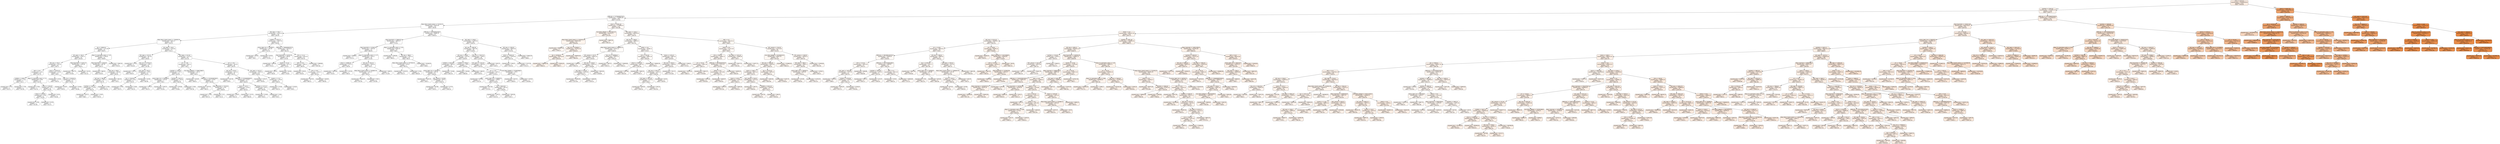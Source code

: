 digraph Tree {
node [shape=box, style="filled, rounded", color="black", fontname="helvetica"] ;
edge [fontname="helvetica"] ;
0 [label="ETH <= 1257.63\nsquared_error = 154549780.66\nsamples = 1227\nvalue = 9765.84", fillcolor="#fbece1"] ;
1 [label="S&P500 <= 2556.44\nsquared_error = 27124491.78\nsamples = 1129\nvalue = 6564.77", fillcolor="#fcf2eb"] ;
0 -> 1 [labeldistance=2.5, labelangle=45, headlabel="True"] ;
2 [label="Difficulty <= 577946484736.0\nsquared_error = 2320842.85\nsamples = 407\nvalue = 1753.59", fillcolor="#fefcfb"] ;
1 -> 2 ;
3 [label="Mean_Block_Size(in_bytes) <= 913412.0\nsquared_error = 91970.69\nsamples = 275\nvalue = 766.46", fillcolor="#fffefe"] ;
2 -> 3 ;
4 [label="BTC_high <= 705.7\nsquared_error = 23742.03\nsamples = 178\nvalue = 603.95", fillcolor="#fffffe"] ;
3 -> 4 ;
5 [label="Mean_Block_Size(in_bytes) <= 769389.34\nsquared_error = 8416.15\nsamples = 141\nvalue = 543.14", fillcolor="#ffffff"] ;
4 -> 5 ;
6 [label="DJI <= 18069.52\nsquared_error = 7771.98\nsamples = 64\nvalue = 498.72", fillcolor="#ffffff"] ;
5 -> 6 ;
7 [label="BTC_open <= 491.9\nsquared_error = 4726.71\nsamples = 43\nvalue = 459.58", fillcolor="#ffffff"] ;
6 -> 7 ;
8 [label="BTC_low <= 425.3\nsquared_error = 276.49\nsamples = 36\nvalue = 428.71", fillcolor="#ffffff"] ;
7 -> 8 ;
9 [label="XRP <= 0.01\nsquared_error = 18.0\nsamples = 24\nvalue = 417.15", fillcolor="#ffffff"] ;
8 -> 9 ;
10 [label="COPPER <= 4789.5\nsquared_error = 7.19\nsamples = 9\nvalue = 421.2", fillcolor="#ffffff"] ;
9 -> 10 ;
11 [label="squared_error = 1.31\nsamples = 5\nvalue = 419.71", fillcolor="#ffffff"] ;
10 -> 11 ;
12 [label="squared_error = 7.39\nsamples = 4\nvalue = 423.58", fillcolor="#ffffff"] ;
10 -> 12 ;
13 [label="Mean_Tx_size(native_units) <= 3.7\nsquared_error = 8.99\nsamples = 15\nvalue = 414.76", fillcolor="#ffffff"] ;
9 -> 13 ;
14 [label="squared_error = 4.58\nsamples = 5\nvalue = 412.76", fillcolor="#ffffff"] ;
13 -> 14 ;
15 [label="GOLD <= 1256.85\nsquared_error = 8.3\nsamples = 10\nvalue = 415.69", fillcolor="#ffffff"] ;
13 -> 15 ;
16 [label="GOLD <= 1238.05\nsquared_error = 6.88\nsamples = 6\nvalue = 414.85", fillcolor="#ffffff"] ;
15 -> 16 ;
17 [label="squared_error = 0.46\nsamples = 3\nvalue = 415.98", fillcolor="#ffffff"] ;
16 -> 17 ;
18 [label="squared_error = 10.78\nsamples = 3\nvalue = 413.72", fillcolor="#ffffff"] ;
16 -> 18 ;
19 [label="squared_error = 8.19\nsamples = 4\nvalue = 416.66", fillcolor="#ffffff"] ;
15 -> 19 ;
20 [label="JP225 <= 16533.41\nsquared_error = 53.28\nsamples = 12\nvalue = 450.0", fillcolor="#ffffff"] ;
8 -> 20 ;
21 [label="squared_error = 15.56\nsamples = 4\nvalue = 456.43", fillcolor="#ffffff"] ;
20 -> 21 ;
22 [label="Xfer_Cnt <= 501941.0\nsquared_error = 42.77\nsamples = 8\nvalue = 447.03", fillcolor="#ffffff"] ;
20 -> 22 ;
23 [label="squared_error = 43.87\nsamples = 5\nvalue = 449.01", fillcolor="#ffffff"] ;
22 -> 23 ;
24 [label="squared_error = 24.68\nsamples = 3\nvalue = 443.86", fillcolor="#ffffff"] ;
22 -> 24 ;
25 [label="Total_Fees(USD) <= 32357.71\nsquared_error = 1158.48\nsamples = 7\nvalue = 598.52", fillcolor="#fffffe"] ;
7 -> 25 ;
26 [label="squared_error = 607.73\nsamples = 4\nvalue = 574.96", fillcolor="#fffffe"] ;
25 -> 26 ;
27 [label="squared_error = 63.24\nsamples = 3\nvalue = 631.52", fillcolor="#fffffe"] ;
25 -> 27 ;
28 [label="Mean_Tx_size(native_units) <= 3.41\nsquared_error = 1748.02\nsamples = 21\nvalue = 598.05", fillcolor="#fffffe"] ;
6 -> 28 ;
29 [label="Total_Fees(USD) <= 28336.8\nsquared_error = 607.96\nsamples = 17\nvalue = 603.17", fillcolor="#fffffe"] ;
28 -> 29 ;
30 [label="squared_error = 900.91\nsamples = 3\nvalue = 619.67", fillcolor="#fffffe"] ;
29 -> 30 ;
31 [label="BTC_low <= 609.7\nsquared_error = 459.86\nsamples = 14\nvalue = 599.29", fillcolor="#fffffe"] ;
29 -> 31 ;
32 [label="BTC_low <= 586.85\nsquared_error = 163.11\nsamples = 11\nvalue = 591.79", fillcolor="#fffffe"] ;
31 -> 32 ;
33 [label="S&P500 <= 2183.37\nsquared_error = 71.94\nsamples = 6\nvalue = 582.34", fillcolor="#fffffe"] ;
32 -> 33 ;
34 [label="squared_error = 95.17\nsamples = 3\nvalue = 588.3", fillcolor="#fffffe"] ;
33 -> 34 ;
35 [label="squared_error = 23.87\nsamples = 3\nvalue = 578.76", fillcolor="#fffffe"] ;
33 -> 35 ;
36 [label="squared_error = 6.96\nsamples = 5\nvalue = 604.38", fillcolor="#fffffe"] ;
32 -> 36 ;
37 [label="squared_error = 356.19\nsamples = 3\nvalue = 634.3", fillcolor="#fffffe"] ;
31 -> 37 ;
38 [label="squared_error = 5963.42\nsamples = 4\nvalue = 576.54", fillcolor="#fffffe"] ;
28 -> 38 ;
39 [label="BTC_open <= 493.7\nsquared_error = 6120.56\nsamples = 77\nvalue = 578.37", fillcolor="#fffffe"] ;
5 -> 39 ;
40 [label="BTC_high <= 437.35\nsquared_error = 467.05\nsamples = 19\nvalue = 448.02", fillcolor="#ffffff"] ;
39 -> 40 ;
41 [label="squared_error = 27.61\nsamples = 5\nvalue = 422.64", fillcolor="#ffffff"] ;
40 -> 41 ;
42 [label="Xfer_Cnt <= 477431.0\nsquared_error = 290.1\nsamples = 14\nvalue = 457.89", fillcolor="#ffffff"] ;
40 -> 42 ;
43 [label="squared_error = 1471.0\nsamples = 3\nvalue = 469.97", fillcolor="#ffffff"] ;
42 -> 43 ;
44 [label="BTC_open <= 455.9\nsquared_error = 18.91\nsamples = 11\nvalue = 455.47", fillcolor="#ffffff"] ;
42 -> 44 ;
45 [label="DJI <= 17620.69\nsquared_error = 6.93\nsamples = 8\nvalue = 453.47", fillcolor="#ffffff"] ;
44 -> 45 ;
46 [label="squared_error = 1.99\nsamples = 3\nvalue = 454.72", fillcolor="#ffffff"] ;
45 -> 46 ;
47 [label="squared_error = 8.68\nsamples = 5\nvalue = 452.43", fillcolor="#ffffff"] ;
45 -> 47 ;
48 [label="squared_error = 10.58\nsamples = 3\nvalue = 460.98", fillcolor="#ffffff"] ;
44 -> 48 ;
49 [label="BTC_high <= 617.65\nsquared_error = 1723.23\nsamples = 58\nvalue = 614.18", fillcolor="#fffffe"] ;
39 -> 49 ;
50 [label="LTC <= 1.89\nsquared_error = 818.32\nsamples = 30\nvalue = 583.5", fillcolor="#fffffe"] ;
49 -> 50 ;
51 [label="S&P500 <= 2160.41\nsquared_error = 757.1\nsamples = 13\nvalue = 561.95", fillcolor="#ffffff"] ;
50 -> 51 ;
52 [label="Active_Addr_Cnt <= 491069.0\nsquared_error = 701.92\nsamples = 7\nvalue = 546.4", fillcolor="#ffffff"] ;
51 -> 52 ;
53 [label="squared_error = 373.17\nsamples = 3\nvalue = 566.78", fillcolor="#ffffff"] ;
52 -> 53 ;
54 [label="squared_error = 428.15\nsamples = 4\nvalue = 531.84", fillcolor="#ffffff"] ;
52 -> 54 ;
55 [label="S&P500 <= 2182.19\nsquared_error = 78.18\nsamples = 6\nvalue = 582.69", fillcolor="#fffffe"] ;
51 -> 55 ;
56 [label="squared_error = 107.68\nsamples = 3\nvalue = 578.86", fillcolor="#fffffe"] ;
55 -> 56 ;
57 [label="squared_error = 0.06\nsamples = 3\nvalue = 587.48", fillcolor="#fffffe"] ;
55 -> 57 ;
58 [label="Sum_Block_Weight <= 458877088.0\nsquared_error = 152.13\nsamples = 17\nvalue = 601.6", fillcolor="#fffffe"] ;
50 -> 58 ;
59 [label="squared_error = 101.85\nsamples = 4\nvalue = 588.25", fillcolor="#fffffe"] ;
58 -> 59 ;
60 [label="Difficulty <= 223294496768.0\nsquared_error = 93.95\nsamples = 13\nvalue = 605.82", fillcolor="#fffffe"] ;
58 -> 60 ;
61 [label="squared_error = 197.75\nsamples = 5\nvalue = 600.37", fillcolor="#fffffe"] ;
60 -> 61 ;
62 [label="Total_Fees(USD) <= 43124.6\nsquared_error = 6.02\nsamples = 8\nvalue = 608.99", fillcolor="#fffffe"] ;
60 -> 62 ;
63 [label="squared_error = 1.93\nsamples = 5\nvalue = 607.13", fillcolor="#fffffe"] ;
62 -> 63 ;
64 [label="squared_error = 0.1\nsamples = 3\nvalue = 611.6", fillcolor="#fffffe"] ;
62 -> 64 ;
65 [label="LTC <= 1.83\nsquared_error = 702.05\nsamples = 28\nvalue = 645.55", fillcolor="#fffffe"] ;
49 -> 65 ;
66 [label="BTC_low <= 625.8\nsquared_error = 231.23\nsamples = 18\nvalue = 655.11", fillcolor="#fffffe"] ;
65 -> 66 ;
67 [label="squared_error = 322.38\nsamples = 3\nvalue = 630.6", fillcolor="#fffffe"] ;
66 -> 67 ;
68 [label="Difficulty <= 213446000640.0\nsquared_error = 52.47\nsamples = 15\nvalue = 660.43", fillcolor="#fffefe"] ;
66 -> 68 ;
69 [label="GOLD <= 1357.5\nsquared_error = 42.62\nsamples = 7\nvalue = 663.62", fillcolor="#fffefe"] ;
68 -> 69 ;
70 [label="squared_error = 43.67\nsamples = 4\nvalue = 661.24", fillcolor="#fffefe"] ;
69 -> 70 ;
71 [label="squared_error = 22.23\nsamples = 3\nvalue = 666.94", fillcolor="#fffefe"] ;
69 -> 71 ;
72 [label="S&P500 <= 2173.31\nsquared_error = 40.11\nsamples = 8\nvalue = 656.96", fillcolor="#fffffe"] ;
68 -> 72 ;
73 [label="squared_error = 43.99\nsamples = 4\nvalue = 661.6", fillcolor="#fffefe"] ;
72 -> 73 ;
74 [label="squared_error = 4.04\nsamples = 4\nvalue = 653.1", fillcolor="#fffffe"] ;
72 -> 74 ;
75 [label="BTC_open <= 623.15\nsquared_error = 1079.19\nsamples = 10\nvalue = 629.81", fillcolor="#fffffe"] ;
65 -> 75 ;
76 [label="squared_error = 576.27\nsamples = 4\nvalue = 595.82", fillcolor="#fffffe"] ;
75 -> 76 ;
77 [label="SILVER <= 17.57\nsquared_error = 379.65\nsamples = 6\nvalue = 648.35", fillcolor="#fffffe"] ;
75 -> 77 ;
78 [label="squared_error = 71.48\nsamples = 3\nvalue = 642.14", fillcolor="#fffffe"] ;
77 -> 78 ;
79 [label="squared_error = 733.81\nsamples = 3\nvalue = 659.2", fillcolor="#fffefe"] ;
77 -> 79 ;
80 [label="COPPER <= 5454.12\nsquared_error = 15917.93\nsamples = 37\nvalue = 829.81", fillcolor="#fffefe"] ;
4 -> 80 ;
81 [label="Active_Addr_Cnt <= 559286.0\nsquared_error = 291.49\nsamples = 8\nvalue = 722.76", fillcolor="#fffefe"] ;
80 -> 81 ;
82 [label="squared_error = 57.29\nsamples = 4\nvalue = 706.1", fillcolor="#fffefe"] ;
81 -> 82 ;
83 [label="squared_error = 50.34\nsamples = 4\nvalue = 737.04", fillcolor="#fffefe"] ;
81 -> 83 ;
84 [label="Difficulty <= 298460004352.0\nsquared_error = 16130.14\nsamples = 29\nvalue = 862.18", fillcolor="#fffefe"] ;
80 -> 84 ;
85 [label="Total_Fees(USD) <= 63376.76\nsquared_error = 500.81\nsamples = 13\nvalue = 747.04", fillcolor="#fffefe"] ;
84 -> 85 ;
86 [label="squared_error = 658.28\nsamples = 4\nvalue = 733.12", fillcolor="#fffefe"] ;
85 -> 86 ;
87 [label="SILVER <= 16.76\nsquared_error = 297.32\nsamples = 9\nvalue = 753.47", fillcolor="#fffefe"] ;
85 -> 87 ;
88 [label="squared_error = 49.53\nsamples = 4\nvalue = 738.59", fillcolor="#fffefe"] ;
87 -> 88 ;
89 [label="squared_error = 26.46\nsamples = 5\nvalue = 770.83", fillcolor="#fffefe"] ;
87 -> 89 ;
90 [label="ETH <= 11.11\nsquared_error = 9701.03\nsamples = 16\nvalue = 953.33", fillcolor="#fffefd"] ;
84 -> 90 ;
91 [label="XRP <= 0.01\nsquared_error = 1865.4\nsamples = 11\nvalue = 885.93", fillcolor="#fffefd"] ;
90 -> 91 ;
92 [label="squared_error = 95.03\nsamples = 4\nvalue = 910.03", fillcolor="#fffefd"] ;
91 -> 92 ;
93 [label="ETH <= 9.97\nsquared_error = 2430.57\nsamples = 7\nvalue = 867.85", fillcolor="#fffefe"] ;
91 -> 93 ;
94 [label="squared_error = 163.54\nsamples = 3\nvalue = 806.23", fillcolor="#fffefe"] ;
93 -> 94 ;
95 [label="squared_error = 146.05\nsamples = 4\nvalue = 904.82", fillcolor="#fffefd"] ;
93 -> 95 ;
96 [label="squared_error = 5408.86\nsamples = 5\nvalue = 1047.68", fillcolor="#fffefd"] ;
90 -> 96 ;
97 [label="Difficulty <= 407566991360.0\nsquared_error = 81889.16\nsamples = 97\nvalue = 1058.32", fillcolor="#fffefd"] ;
3 -> 97 ;
98 [label="Total_Fees(USD) <= 90669.42\nsquared_error = 19810.14\nsamples = 37\nvalue = 775.26", fillcolor="#fffefe"] ;
97 -> 98 ;
99 [label="Total_Fees(USD) <= 42364.55\nsquared_error = 7914.55\nsamples = 23\nvalue = 686.49", fillcolor="#fffefe"] ;
98 -> 99 ;
100 [label="squared_error = 3368.61\nsamples = 3\nvalue = 515.33", fillcolor="#ffffff"] ;
99 -> 100 ;
101 [label="Mean_Tx_size(native_units) <= 2.77\nsquared_error = 3413.2\nsamples = 20\nvalue = 712.82", fillcolor="#fffefe"] ;
99 -> 101 ;
102 [label="JP225 <= 18688.79\nsquared_error = 1797.9\nsamples = 8\nvalue = 746.94", fillcolor="#fffefe"] ;
101 -> 102 ;
103 [label="squared_error = 1651.85\nsamples = 5\nvalue = 724.55", fillcolor="#fffefe"] ;
102 -> 103 ;
104 [label="squared_error = 137.05\nsamples = 3\nvalue = 780.52", fillcolor="#fffefe"] ;
102 -> 104 ;
105 [label="BTC_low <= 692.75\nsquared_error = 3240.61\nsamples = 12\nvalue = 691.5", fillcolor="#fffefe"] ;
101 -> 105 ;
106 [label="Mean_Block_Size(in_bytes) <= 945985.34\nsquared_error = 1310.11\nsamples = 9\nvalue = 664.51", fillcolor="#fffefe"] ;
105 -> 106 ;
107 [label="squared_error = 1426.93\nsamples = 5\nvalue = 653.46", fillcolor="#fffffe"] ;
106 -> 107 ;
108 [label="squared_error = 736.2\nsamples = 4\nvalue = 679.98", fillcolor="#fffefe"] ;
106 -> 108 ;
109 [label="squared_error = 289.52\nsamples = 3\nvalue = 772.48", fillcolor="#fffefe"] ;
105 -> 109 ;
110 [label="Mean_Tx_size(native_units) <= 2.03\nsquared_error = 8105.76\nsamples = 14\nvalue = 908.4", fillcolor="#fffefd"] ;
98 -> 110 ;
111 [label="squared_error = 1299.68\nsamples = 4\nvalue = 988.22", fillcolor="#fffefd"] ;
110 -> 111 ;
112 [label="BTC_low <= 886.4\nsquared_error = 7543.15\nsamples = 10\nvalue = 881.8", fillcolor="#fffefe"] ;
110 -> 112 ;
113 [label="Mean_Block_Size(in_bytes) <= 977709.19\nsquared_error = 2518.3\nsamples = 7\nvalue = 852.22", fillcolor="#fffefe"] ;
112 -> 113 ;
114 [label="squared_error = 2130.35\nsamples = 4\nvalue = 814.17", fillcolor="#fffefe"] ;
113 -> 114 ;
115 [label="squared_error = 9.38\nsamples = 3\nvalue = 890.28", fillcolor="#fffefd"] ;
113 -> 115 ;
116 [label="squared_error = 10148.93\nsamples = 3\nvalue = 1000.1", fillcolor="#fffefd"] ;
112 -> 116 ;
117 [label="BTC_high <= 1458.3\nsquared_error = 51295.49\nsamples = 60\nvalue = 1204.24", fillcolor="#fffdfc"] ;
97 -> 117 ;
118 [label="BTC_low <= 1082.95\nsquared_error = 9917.99\nsamples = 50\nvalue = 1130.92", fillcolor="#fffefd"] ;
117 -> 118 ;
119 [label="BTC_low <= 1028.6\nsquared_error = 1475.81\nsamples = 22\nvalue = 1036.97", fillcolor="#fffefd"] ;
118 -> 119 ;
120 [label="COPPER <= 6022.62\nsquared_error = 689.52\nsamples = 15\nvalue = 1018.28", fillcolor="#fffefd"] ;
119 -> 120 ;
121 [label="Active_Addr_Cnt <= 645327.5\nsquared_error = 807.45\nsamples = 11\nvalue = 1026.62", fillcolor="#fffefd"] ;
120 -> 121 ;
122 [label="squared_error = 1342.24\nsamples = 3\nvalue = 1002.3", fillcolor="#fffefd"] ;
121 -> 122 ;
123 [label="BTC_volume <= 60.84\nsquared_error = 96.37\nsamples = 8\nvalue = 1038.78", fillcolor="#fffefd"] ;
121 -> 123 ;
124 [label="squared_error = 81.98\nsamples = 4\nvalue = 1033.5", fillcolor="#fffefd"] ;
123 -> 124 ;
125 [label="squared_error = 22.74\nsamples = 4\nvalue = 1046.18", fillcolor="#fffefd"] ;
123 -> 125 ;
126 [label="squared_error = 35.88\nsamples = 4\nvalue = 1001.59", fillcolor="#fffefd"] ;
120 -> 126 ;
127 [label="COPPER <= 5956.0\nsquared_error = 690.2\nsamples = 7\nvalue = 1079.02", fillcolor="#fffefd"] ;
119 -> 127 ;
128 [label="squared_error = 318.68\nsamples = 3\nvalue = 1086.06", fillcolor="#fffefd"] ;
127 -> 128 ;
129 [label="squared_error = 894.97\nsamples = 4\nvalue = 1074.0", fillcolor="#fffefd"] ;
127 -> 129 ;
130 [label="Xfer_Cnt <= 726171.0\nsquared_error = 3246.5\nsamples = 28\nvalue = 1210.58", fillcolor="#fffdfc"] ;
118 -> 130 ;
131 [label="BTC_open <= 1235.45\nsquared_error = 2303.62\nsamples = 25\nvalue = 1197.62", fillcolor="#fffdfc"] ;
130 -> 131 ;
132 [label="LTC <= 3.91\nsquared_error = 1070.4\nsamples = 17\nvalue = 1178.14", fillcolor="#fffdfd"] ;
131 -> 132 ;
133 [label="squared_error = 475.84\nsamples = 5\nvalue = 1152.32", fillcolor="#fffdfd"] ;
132 -> 133 ;
134 [label="Active_Addr_Cnt <= 660697.0\nsquared_error = 758.82\nsamples = 12\nvalue = 1194.45", fillcolor="#fffdfd"] ;
132 -> 134 ;
135 [label="squared_error = 411.28\nsamples = 4\nvalue = 1174.35", fillcolor="#fffdfd"] ;
134 -> 135 ;
136 [label="DJI <= 20624.94\nsquared_error = 504.19\nsamples = 8\nvalue = 1209.06", fillcolor="#fffdfc"] ;
134 -> 136 ;
137 [label="squared_error = 116.11\nsamples = 4\nvalue = 1215.53", fillcolor="#fffdfc"] ;
136 -> 137 ;
138 [label="squared_error = 859.38\nsamples = 4\nvalue = 1201.3", fillcolor="#fffdfc"] ;
136 -> 138 ;
139 [label="Sum_Block_Weight <= 553687680.0\nsquared_error = 744.4\nsamples = 8\nvalue = 1264.7", fillcolor="#fffdfc"] ;
131 -> 139 ;
140 [label="squared_error = 632.51\nsamples = 3\nvalue = 1286.97", fillcolor="#fffdfc"] ;
139 -> 140 ;
141 [label="squared_error = 119.42\nsamples = 5\nvalue = 1246.88", fillcolor="#fffdfc"] ;
139 -> 141 ;
142 [label="squared_error = 943.37\nsamples = 3\nvalue = 1297.0", fillcolor="#fffdfc"] ;
130 -> 142 ;
143 [label="BTC_low <= 1700.55\nsquared_error = 36635.59\nsamples = 10\nvalue = 1723.54", fillcolor="#fefcfb"] ;
117 -> 143 ;
144 [label="JP225 <= 19644.35\nsquared_error = 11970.56\nsamples = 7\nvalue = 1637.92", fillcolor="#fefdfb"] ;
143 -> 144 ;
145 [label="squared_error = 236.67\nsamples = 3\nvalue = 1519.42", fillcolor="#fffdfb"] ;
144 -> 145 ;
146 [label="squared_error = 1137.78\nsamples = 4\nvalue = 1732.72", fillcolor="#fefcfb"] ;
144 -> 146 ;
147 [label="squared_error = 22662.43\nsamples = 3\nvalue = 1980.4", fillcolor="#fefcfa"] ;
143 -> 147 ;
148 [label="JP225 <= 19391.28\nsquared_error = 1179806.52\nsamples = 132\nvalue = 3631.88", fillcolor="#fef8f5"] ;
2 -> 148 ;
149 [label="Sum_Block_Weight <= 574718112.0\nsquared_error = 931229.75\nsamples = 15\nvalue = 5751.46", fillcolor="#fdf4ee"] ;
148 -> 149 ;
150 [label="Mean_Block_Size(in_bytes) <= 1035034.25\nsquared_error = 685825.66\nsamples = 12\nvalue = 6036.84", fillcolor="#fdf4ed"] ;
149 -> 150 ;
151 [label="squared_error = 640667.58\nsamples = 3\nvalue = 4766.17", fillcolor="#fdf6f1"] ;
150 -> 151 ;
152 [label="Xfer_Cnt <= 674405.0\nsquared_error = 307351.39\nsamples = 9\nvalue = 6290.97", fillcolor="#fdf3ec"] ;
150 -> 152 ;
153 [label="DJI <= 20396.05\nsquared_error = 183710.29\nsamples = 6\nvalue = 6445.56", fillcolor="#fcf3ec"] ;
152 -> 153 ;
154 [label="squared_error = 148618.78\nsamples = 3\nvalue = 5906.53", fillcolor="#fdf4ed"] ;
153 -> 154 ;
155 [label="squared_error = 47052.87\nsamples = 3\nvalue = 6647.7", fillcolor="#fcf2eb"] ;
153 -> 155 ;
156 [label="squared_error = 400914.61\nsamples = 3\nvalue = 5865.85", fillcolor="#fdf4ee"] ;
152 -> 156 ;
157 [label="squared_error = 19867.81\nsamples = 3\nvalue = 4467.25", fillcolor="#fdf7f2"] ;
149 -> 157 ;
158 [label="BTC_open <= 3102.7\nsquared_error = 640749.65\nsamples = 117\nvalue = 3391.52", fillcolor="#fef9f5"] ;
148 -> 158 ;
159 [label="BTC_low <= 2480.9\nsquared_error = 50892.07\nsamples = 53\nvalue = 2611.54", fillcolor="#fefbf8"] ;
158 -> 159 ;
160 [label="Mean_Block_Size(in_bytes) <= 980855.31\nsquared_error = 25791.12\nsamples = 21\nvalue = 2385.67", fillcolor="#fefbf9"] ;
159 -> 160 ;
161 [label="BTC_volume <= 87.57\nsquared_error = 26652.43\nsamples = 15\nvalue = 2345.81", fillcolor="#fefbf9"] ;
160 -> 161 ;
162 [label="squared_error = 1848.01\nsamples = 4\nvalue = 2492.78", fillcolor="#fefbf8"] ;
161 -> 162 ;
163 [label="BTC_low <= 2236.9\nsquared_error = 25544.31\nsamples = 11\nvalue = 2299.88", fillcolor="#fefbf9"] ;
161 -> 163 ;
164 [label="BTC_high <= 2314.9\nsquared_error = 11264.96\nsamples = 6\nvalue = 2191.77", fillcolor="#fefbf9"] ;
163 -> 164 ;
165 [label="squared_error = 12290.09\nsamples = 3\nvalue = 2157.98", fillcolor="#fefbf9"] ;
164 -> 165 ;
166 [label="squared_error = 2366.84\nsamples = 3\nvalue = 2259.33", fillcolor="#fefbf9"] ;
164 -> 166 ;
167 [label="squared_error = 9552.81\nsamples = 5\nvalue = 2438.89", fillcolor="#fefbf9"] ;
163 -> 167 ;
168 [label="Xfer_Cnt <= 689966.5\nsquared_error = 16637.57\nsamples = 6\nvalue = 2455.43", fillcolor="#fefbf8"] ;
160 -> 168 ;
169 [label="squared_error = 583.27\nsamples = 3\nvalue = 2454.72", fillcolor="#fefbf8"] ;
168 -> 169 ;
170 [label="squared_error = 32690.86\nsamples = 3\nvalue = 2456.13", fillcolor="#fefbf8"] ;
168 -> 170 ;
171 [label="DOGE <= 0.0\nsquared_error = 18788.72\nsamples = 32\nvalue = 2742.3", fillcolor="#fefaf8"] ;
159 -> 171 ;
172 [label="ETH <= 226.28\nsquared_error = 20067.18\nsamples = 12\nvalue = 2824.04", fillcolor="#fefaf7"] ;
171 -> 172 ;
173 [label="JP225 <= 19972.81\nsquared_error = 3862.41\nsamples = 9\nvalue = 2781.96", fillcolor="#fefaf7"] ;
172 -> 173 ;
174 [label="squared_error = 2787.06\nsamples = 5\nvalue = 2815.65", fillcolor="#fefaf7"] ;
173 -> 174 ;
175 [label="squared_error = 2092.22\nsamples = 4\nvalue = 2740.77", fillcolor="#fefaf8"] ;
173 -> 175 ;
176 [label="squared_error = 49456.59\nsamples = 3\nvalue = 2992.4", fillcolor="#fefaf7"] ;
172 -> 176 ;
177 [label="GOLD <= 1270.15\nsquared_error = 8491.92\nsamples = 20\nvalue = 2678.44", fillcolor="#fefaf8"] ;
171 -> 177 ;
178 [label="BTC_low <= 2597.9\nsquared_error = 4596.65\nsamples = 15\nvalue = 2635.65", fillcolor="#fefaf8"] ;
177 -> 178 ;
179 [label="BTC_low <= 2551.2\nsquared_error = 1128.79\nsamples = 10\nvalue = 2590.26", fillcolor="#fefbf8"] ;
178 -> 179 ;
180 [label="BTC_high <= 2617.65\nsquared_error = 1124.31\nsamples = 7\nvalue = 2582.2", fillcolor="#fefbf8"] ;
179 -> 180 ;
181 [label="squared_error = 464.02\nsamples = 4\nvalue = 2564.34", fillcolor="#fefbf8"] ;
180 -> 181 ;
182 [label="squared_error = 745.22\nsamples = 3\nvalue = 2613.45", fillcolor="#fefbf8"] ;
180 -> 182 ;
183 [label="squared_error = 34.41\nsamples = 3\nvalue = 2619.8", fillcolor="#fefbf8"] ;
179 -> 183 ;
184 [label="squared_error = 751.17\nsamples = 5\nvalue = 2715.08", fillcolor="#fefaf8"] ;
178 -> 184 ;
185 [label="squared_error = 4166.4\nsamples = 5\nvalue = 2772.6", fillcolor="#fefaf7"] ;
177 -> 185 ;
186 [label="XRP <= 0.2\nsquared_error = 169129.33\nsamples = 64\nvalue = 4066.5", fillcolor="#fdf8f3"] ;
158 -> 186 ;
187 [label="DOGE <= 0.0\nsquared_error = 117271.64\nsamples = 24\nvalue = 3854.7", fillcolor="#fef8f4"] ;
186 -> 187 ;
188 [label="ETH <= 285.95\nsquared_error = 74666.73\nsamples = 18\nvalue = 3975.67", fillcolor="#fef8f4"] ;
187 -> 188 ;
189 [label="LTC <= 50.39\nsquared_error = 19831.48\nsamples = 7\nvalue = 3692.33", fillcolor="#fef8f5"] ;
188 -> 189 ;
190 [label="squared_error = 35232.91\nsamples = 3\nvalue = 3606.72", fillcolor="#fef9f5"] ;
189 -> 190 ;
191 [label="squared_error = 4941.57\nsamples = 4\nvalue = 3739.89", fillcolor="#fef8f4"] ;
189 -> 191 ;
192 [label="Difficulty <= 991266504704.0\nsquared_error = 17513.01\nsamples = 11\nvalue = 4174.02", fillcolor="#fdf7f3"] ;
188 -> 192 ;
193 [label="DOGE <= 0.0\nsquared_error = 15710.86\nsamples = 8\nvalue = 4217.17", fillcolor="#fdf7f3"] ;
192 -> 193 ;
194 [label="squared_error = 2315.56\nsamples = 4\nvalue = 4078.84", fillcolor="#fdf8f3"] ;
193 -> 194 ;
195 [label="squared_error = 4648.97\nsamples = 4\nvalue = 4303.62", fillcolor="#fdf7f3"] ;
193 -> 195 ;
196 [label="squared_error = 10978.32\nsamples = 3\nvalue = 4093.87", fillcolor="#fdf8f3"] ;
192 -> 196 ;
197 [label="BTC_open <= 3375.35\nsquared_error = 14088.28\nsamples = 6\nvalue = 3397.7", fillcolor="#fef9f5"] ;
187 -> 197 ;
198 [label="squared_error = 8357.75\nsamples = 3\nvalue = 3343.46", fillcolor="#fef9f6"] ;
197 -> 198 ;
199 [label="squared_error = 12977.13\nsamples = 3\nvalue = 3465.5", fillcolor="#fef9f5"] ;
197 -> 199 ;
200 [label="BTC_volume <= 310.36\nsquared_error = 151772.87\nsamples = 40\nvalue = 4215.8", fillcolor="#fdf7f3"] ;
186 -> 200 ;
201 [label="Sum_Block_Weight <= 653300224.0\nsquared_error = 82047.92\nsamples = 25\nvalue = 4473.87", fillcolor="#fdf7f2"] ;
200 -> 201 ;
202 [label="BTC_low <= 4392.05\nsquared_error = 35504.65\nsamples = 22\nvalue = 4420.19", fillcolor="#fdf7f2"] ;
201 -> 202 ;
203 [label="GOLD <= 1286.3\nsquared_error = 6673.24\nsamples = 15\nvalue = 4317.0", fillcolor="#fdf7f3"] ;
202 -> 203 ;
204 [label="GOLD <= 1276.3\nsquared_error = 3218.74\nsamples = 6\nvalue = 4364.72", fillcolor="#fdf7f2"] ;
203 -> 204 ;
205 [label="squared_error = 2491.97\nsamples = 3\nvalue = 4373.36", fillcolor="#fdf7f2"] ;
204 -> 205 ;
206 [label="squared_error = 3646.39\nsamples = 3\nvalue = 4358.54", fillcolor="#fdf7f2"] ;
204 -> 206 ;
207 [label="BTC_volume <= 85.83\nsquared_error = 5573.19\nsamples = 9\nvalue = 4269.27", fillcolor="#fdf7f3"] ;
203 -> 207 ;
208 [label="squared_error = 240.73\nsamples = 3\nvalue = 4364.83", fillcolor="#fdf7f2"] ;
207 -> 208 ;
209 [label="COPPER <= 6631.25\nsquared_error = 1392.06\nsamples = 6\nvalue = 4221.5", fillcolor="#fdf7f3"] ;
207 -> 209 ;
210 [label="squared_error = 922.34\nsamples = 3\nvalue = 4182.97", fillcolor="#fdf7f3"] ;
209 -> 210 ;
211 [label="squared_error = 248.47\nsamples = 3\nvalue = 4244.62", fillcolor="#fdf7f3"] ;
209 -> 211 ;
212 [label="DJI <= 22374.32\nsquared_error = 8256.53\nsamples = 7\nvalue = 4695.39", fillcolor="#fdf6f1"] ;
202 -> 212 ;
213 [label="squared_error = 4348.38\nsamples = 3\nvalue = 4629.58", fillcolor="#fdf6f2"] ;
212 -> 213 ;
214 [label="squared_error = 5145.74\nsamples = 4\nvalue = 4748.04", fillcolor="#fdf6f1"] ;
212 -> 214 ;
215 [label="squared_error = 213684.63\nsamples = 3\nvalue = 5064.33", fillcolor="#fdf6f0"] ;
201 -> 215 ;
216 [label="BTC_volume <= 548.95\nsquared_error = 18166.57\nsamples = 15\nvalue = 3844.18", fillcolor="#fef8f4"] ;
200 -> 216 ;
217 [label="BTC_high <= 3887.7\nsquared_error = 16967.5\nsamples = 10\nvalue = 3810.85", fillcolor="#fef8f4"] ;
216 -> 217 ;
218 [label="Active_Addr_Cnt <= 589465.5\nsquared_error = 8304.81\nsamples = 7\nvalue = 3756.62", fillcolor="#fef8f4"] ;
217 -> 218 ;
219 [label="squared_error = 153.89\nsamples = 4\nvalue = 3798.49", fillcolor="#fef8f4"] ;
218 -> 219 ;
220 [label="squared_error = 11726.54\nsamples = 3\nvalue = 3631.03", fillcolor="#fef8f5"] ;
218 -> 220 ;
221 [label="squared_error = 13762.1\nsamples = 3\nvalue = 3941.0", fillcolor="#fef8f4"] ;
217 -> 221 ;
222 [label="squared_error = 13340.68\nsamples = 5\nvalue = 3914.99", fillcolor="#fef8f4"] ;
216 -> 222 ;
223 [label="Difficulty <= 17577400074240.0\nsquared_error = 21112929.43\nsamples = 722\nvalue = 9194.78", fillcolor="#fbede3"] ;
1 -> 223 ;
224 [label="Total_Fees(USD) <= 194321.84\nsquared_error = 8301750.87\nsamples = 651\nvalue = 8307.62", fillcolor="#fcefe6"] ;
223 -> 224 ;
225 [label="DOGE <= 0.0\nsquared_error = 2843357.84\nsamples = 229\nvalue = 6015.72", fillcolor="#fdf4ed"] ;
224 -> 225 ;
226 [label="BTC_low <= 5214.25\nsquared_error = 1692855.7\nsamples = 73\nvalue = 4307.59", fillcolor="#fdf7f3"] ;
225 -> 226 ;
227 [label="LTC <= 44.48\nsquared_error = 48355.61\nsamples = 55\nvalue = 3706.7", fillcolor="#fef8f4"] ;
226 -> 227 ;
228 [label="Difficulty <= 5852890136576.0\nsquared_error = 14590.95\nsamples = 30\nvalue = 3538.91", fillcolor="#fef9f5"] ;
227 -> 228 ;
229 [label="ETH <= 113.43\nsquared_error = 13874.03\nsamples = 15\nvalue = 3453.21", fillcolor="#fef9f5"] ;
228 -> 229 ;
230 [label="BTC_open <= 3423.85\nsquared_error = 7275.76\nsamples = 12\nvalue = 3407.52", fillcolor="#fef9f5"] ;
229 -> 230 ;
231 [label="squared_error = 4639.42\nsamples = 3\nvalue = 3280.5", fillcolor="#fef9f6"] ;
230 -> 231 ;
232 [label="COPPER <= 6144.88\nsquared_error = 2529.41\nsamples = 9\nvalue = 3441.39", fillcolor="#fef9f5"] ;
230 -> 232 ;
233 [label="squared_error = 1381.87\nsamples = 4\nvalue = 3473.75", fillcolor="#fef9f5"] ;
232 -> 233 ;
234 [label="squared_error = 2130.67\nsamples = 5\nvalue = 3419.81", fillcolor="#fef9f5"] ;
232 -> 234 ;
235 [label="squared_error = 858.88\nsamples = 3\nvalue = 3626.86", fillcolor="#fef8f5"] ;
229 -> 235 ;
236 [label="Difficulty <= 5972754956288.0\nsquared_error = 5489.81\nsamples = 15\nvalue = 3603.18", fillcolor="#fef9f5"] ;
228 -> 236 ;
237 [label="S&P500 <= 2653.55\nsquared_error = 1031.0\nsamples = 9\nvalue = 3574.34", fillcolor="#fef9f5"] ;
236 -> 237 ;
238 [label="squared_error = 784.13\nsamples = 4\nvalue = 3593.17", fillcolor="#fef9f5"] ;
237 -> 238 ;
239 [label="squared_error = 212.47\nsamples = 5\nvalue = 3548.45", fillcolor="#fef9f5"] ;
237 -> 239 ;
240 [label="XRP <= 0.3\nsquared_error = 9014.39\nsamples = 6\nvalue = 3645.33", fillcolor="#fef8f5"] ;
236 -> 240 ;
241 [label="squared_error = 70.92\nsamples = 3\nvalue = 3600.16", fillcolor="#fef9f5"] ;
240 -> 241 ;
242 [label="squared_error = 14836.84\nsamples = 3\nvalue = 3717.6", fillcolor="#fef8f4"] ;
240 -> 242 ;
243 [label="BTC_low <= 3855.8\nsquared_error = 9894.01\nsamples = 25\nvalue = 3920.25", fillcolor="#fef8f4"] ;
227 -> 243 ;
244 [label="DJI <= 25706.42\nsquared_error = 3152.77\nsamples = 10\nvalue = 3817.84", fillcolor="#fef8f4"] ;
243 -> 244 ;
245 [label="squared_error = 8931.49\nsamples = 3\nvalue = 3794.66", fillcolor="#fef8f4"] ;
244 -> 245 ;
246 [label="Active_Addr_Cnt <= 694968.0\nsquared_error = 644.08\nsamples = 7\nvalue = 3826.75", fillcolor="#fef8f4"] ;
244 -> 246 ;
247 [label="squared_error = 9.8\nsamples = 3\nvalue = 3812.55", fillcolor="#fef8f4"] ;
246 -> 247 ;
248 [label="squared_error = 819.64\nsamples = 4\nvalue = 3849.48", fillcolor="#fef8f4"] ;
246 -> 248 ;
249 [label="BTC_high <= 4037.8\nsquared_error = 2273.8\nsamples = 15\nvalue = 3991.15", fillcolor="#fdf8f4"] ;
243 -> 249 ;
250 [label="Mean_Block_Size(in_bytes) <= 1008039.78\nsquared_error = 755.49\nsamples = 10\nvalue = 3972.04", fillcolor="#fef8f4"] ;
249 -> 250 ;
251 [label="GOLD <= 1307.6\nsquared_error = 449.91\nsamples = 6\nvalue = 3985.04", fillcolor="#fef8f4"] ;
250 -> 251 ;
252 [label="squared_error = 627.41\nsamples = 3\nvalue = 3975.76", fillcolor="#fef8f4"] ;
251 -> 252 ;
253 [label="squared_error = 25.08\nsamples = 3\nvalue = 3995.87", fillcolor="#fdf8f4"] ;
251 -> 253 ;
254 [label="squared_error = 426.45\nsamples = 4\nvalue = 3947.9", fillcolor="#fef8f4"] ;
250 -> 254 ;
255 [label="squared_error = 2061.98\nsamples = 5\nvalue = 4054.83", fillcolor="#fdf8f3"] ;
249 -> 255 ;
256 [label="LTC <= 40.82\nsquared_error = 66395.31\nsamples = 18\nvalue = 7038.93", fillcolor="#fcf2ea"] ;
226 -> 256 ;
257 [label="squared_error = 31028.53\nsamples = 4\nvalue = 6679.4", fillcolor="#fcf2eb"] ;
256 -> 257 ;
258 [label="Mean_Hashrate <= 116116068.0\nsquared_error = 39146.09\nsamples = 14\nvalue = 7118.83", fillcolor="#fcf1ea"] ;
256 -> 258 ;
259 [label="ETH <= 147.16\nsquared_error = 19208.22\nsamples = 11\nvalue = 7217.4", fillcolor="#fcf1e9"] ;
258 -> 259 ;
260 [label="squared_error = 2301.35\nsamples = 4\nvalue = 7300.16", fillcolor="#fcf1e9"] ;
259 -> 260 ;
261 [label="Total_Fees(USD) <= 147940.48\nsquared_error = 22818.77\nsamples = 7\nvalue = 7165.68", fillcolor="#fcf1e9"] ;
259 -> 261 ;
262 [label="squared_error = 16876.08\nsamples = 3\nvalue = 7090.43", fillcolor="#fcf1ea"] ;
261 -> 262 ;
263 [label="squared_error = 20949.53\nsamples = 4\nvalue = 7210.82", fillcolor="#fcf1e9"] ;
261 -> 263 ;
264 [label="squared_error = 38.29\nsamples = 3\nvalue = 6862.54", fillcolor="#fcf2ea"] ;
258 -> 264 ;
265 [label="S&P500 <= 2941.38\nsquared_error = 1150092.55\nsamples = 156\nvalue = 6898.73", fillcolor="#fcf2ea"] ;
225 -> 265 ;
266 [label="BTC_low <= 4851.0\nsquared_error = 682393.14\nsamples = 113\nvalue = 6468.75", fillcolor="#fcf3ec"] ;
265 -> 266 ;
267 [label="S&P500 <= 2718.91\nsquared_error = 57603.3\nsamples = 9\nvalue = 3970.51", fillcolor="#fef8f4"] ;
266 -> 267 ;
268 [label="BTC_volume <= 522.23\nsquared_error = 35623.68\nsamples = 6\nvalue = 3847.39", fillcolor="#fef8f4"] ;
267 -> 268 ;
269 [label="squared_error = 9641.1\nsamples = 3\nvalue = 3891.54", fillcolor="#fef8f4"] ;
268 -> 269 ;
270 [label="squared_error = 70263.79\nsamples = 3\nvalue = 3773.8", fillcolor="#fef8f4"] ;
268 -> 270 ;
271 [label="squared_error = 10610.1\nsamples = 3\nvalue = 4216.75", fillcolor="#fdf7f3"] ;
267 -> 271 ;
272 [label="Total_Fees(USD) <= 128769.39\nsquared_error = 219826.33\nsamples = 104\nvalue = 6658.49", fillcolor="#fcf2eb"] ;
266 -> 272 ;
273 [label="SILVER <= 15.48\nsquared_error = 71199.66\nsamples = 52\nvalue = 6503.97", fillcolor="#fcf3ec"] ;
272 -> 273 ;
274 [label="Mean_Hashrate <= 48066720.0\nsquared_error = 30893.58\nsamples = 40\nvalue = 6440.29", fillcolor="#fcf3ec"] ;
273 -> 274 ;
275 [label="Difficulty <= 7101025091584.0\nsquared_error = 40402.58\nsamples = 11\nvalue = 6363.32", fillcolor="#fdf3ec"] ;
274 -> 275 ;
276 [label="Mean_Hashrate <= 46768752.0\nsquared_error = 56576.34\nsamples = 7\nvalue = 6289.18", fillcolor="#fdf3ec"] ;
275 -> 276 ;
277 [label="squared_error = 30438.95\nsamples = 3\nvalue = 6411.44", fillcolor="#fcf3ec"] ;
276 -> 277 ;
278 [label="squared_error = 56943.83\nsamples = 4\nvalue = 6201.86", fillcolor="#fdf3ec"] ;
276 -> 278 ;
279 [label="squared_error = 1736.39\nsamples = 4\nvalue = 6462.18", fillcolor="#fcf3ec"] ;
275 -> 279 ;
280 [label="XRP <= 0.45\nsquared_error = 23008.32\nsamples = 29\nvalue = 6473.96", fillcolor="#fcf3ec"] ;
274 -> 280 ;
281 [label="Total_Fees(USD) <= 107462.84\nsquared_error = 10758.44\nsamples = 8\nvalue = 6284.65", fillcolor="#fdf3ec"] ;
280 -> 281 ;
282 [label="squared_error = 8648.14\nsamples = 3\nvalue = 6444.07", fillcolor="#fcf3ec"] ;
281 -> 282 ;
283 [label="squared_error = 2512.7\nsamples = 5\nvalue = 6241.17", fillcolor="#fdf3ec"] ;
281 -> 283 ;
284 [label="DOGE <= 0.0\nsquared_error = 7219.88\nsamples = 21\nvalue = 6551.91", fillcolor="#fcf3eb"] ;
280 -> 284 ;
285 [label="ETH <= 204.24\nsquared_error = 2413.73\nsamples = 12\nvalue = 6500.37", fillcolor="#fcf3ec"] ;
284 -> 285 ;
286 [label="squared_error = 3551.4\nsamples = 3\nvalue = 6451.15", fillcolor="#fcf3ec"] ;
285 -> 286 ;
287 [label="DOGE <= 0.0\nsquared_error = 1441.98\nsamples = 9\nvalue = 6511.95", fillcolor="#fcf3ec"] ;
285 -> 287 ;
288 [label="Mean_Tx_size(native_units) <= 0.89\nsquared_error = 712.95\nsamples = 6\nvalue = 6495.66", fillcolor="#fcf3ec"] ;
287 -> 288 ;
289 [label="squared_error = 142.37\nsamples = 3\nvalue = 6488.11", fillcolor="#fcf3ec"] ;
288 -> 289 ;
290 [label="squared_error = 1320.53\nsamples = 3\nvalue = 6506.22", fillcolor="#fcf3ec"] ;
288 -> 290 ;
291 [label="squared_error = 1026.64\nsamples = 3\nvalue = 6551.04", fillcolor="#fcf3eb"] ;
287 -> 291 ;
292 [label="GOLD <= 1207.85\nsquared_error = 3761.24\nsamples = 9\nvalue = 6635.16", fillcolor="#fcf2eb"] ;
284 -> 292 ;
293 [label="Mean_Block_Size(in_bytes) <= 751689.12\nsquared_error = 1409.99\nsamples = 6\nvalue = 6623.01", fillcolor="#fcf2eb"] ;
292 -> 293 ;
294 [label="squared_error = 1674.17\nsamples = 3\nvalue = 6636.78", fillcolor="#fcf2eb"] ;
293 -> 294 ;
295 [label="squared_error = 767.0\nsamples = 3\nvalue = 6609.25", fillcolor="#fcf2eb"] ;
293 -> 295 ;
296 [label="squared_error = 6909.23\nsamples = 3\nvalue = 6654.6", fillcolor="#fcf2eb"] ;
292 -> 296 ;
297 [label="LTC <= 82.64\nsquared_error = 150557.24\nsamples = 12\nvalue = 6748.11", fillcolor="#fcf2eb"] ;
273 -> 297 ;
298 [label="BTC_open <= 6581.95\nsquared_error = 91884.56\nsamples = 7\nvalue = 6586.73", fillcolor="#fcf2eb"] ;
297 -> 298 ;
299 [label="squared_error = 2847.21\nsamples = 4\nvalue = 6328.12", fillcolor="#fdf3ec"] ;
298 -> 299 ;
300 [label="squared_error = 22167.65\nsamples = 3\nvalue = 6897.06", fillcolor="#fcf2ea"] ;
298 -> 300 ;
301 [label="squared_error = 137522.38\nsamples = 5\nvalue = 7001.7", fillcolor="#fcf2ea"] ;
297 -> 301 ;
302 [label="Mean_Tx_size(native_units) <= 1.03\nsquared_error = 336837.0\nsamples = 52\nvalue = 6847.84", fillcolor="#fcf2ea"] ;
272 -> 302 ;
303 [label="LTC <= 82.41\nsquared_error = 614909.34\nsamples = 13\nvalue = 7295.34", fillcolor="#fcf1e9"] ;
302 -> 303 ;
304 [label="Mean_Tx_size(native_units) <= 0.88\nsquared_error = 292966.83\nsamples = 7\nvalue = 6697.08", fillcolor="#fcf2eb"] ;
303 -> 304 ;
305 [label="squared_error = 318324.63\nsamples = 3\nvalue = 7117.72", fillcolor="#fcf1ea"] ;
304 -> 305 ;
306 [label="squared_error = 17881.1\nsamples = 4\nvalue = 6360.56", fillcolor="#fdf3ec"] ;
304 -> 306 ;
307 [label="BTC_low <= 7834.65\nsquared_error = 121444.33\nsamples = 6\nvalue = 7968.39", fillcolor="#fcf0e7"] ;
303 -> 307 ;
308 [label="squared_error = 161242.28\nsamples = 3\nvalue = 7786.2", fillcolor="#fcf0e7"] ;
307 -> 308 ;
309 [label="squared_error = 15261.8\nsamples = 3\nvalue = 8150.58", fillcolor="#fcefe6"] ;
307 -> 309 ;
310 [label="Mean_Block_Size(in_bytes) <= 714378.25\nsquared_error = 166404.36\nsamples = 39\nvalue = 6706.96", fillcolor="#fcf2eb"] ;
302 -> 310 ;
311 [label="DOGE <= 0.0\nsquared_error = 136540.77\nsamples = 12\nvalue = 7075.66", fillcolor="#fcf1ea"] ;
310 -> 311 ;
312 [label="squared_error = 98371.69\nsamples = 5\nvalue = 6752.88", fillcolor="#fcf2eb"] ;
311 -> 312 ;
313 [label="S&P500 <= 2690.44\nsquared_error = 67705.34\nsamples = 7\nvalue = 7254.99", fillcolor="#fcf1e9"] ;
311 -> 313 ;
314 [label="squared_error = 39699.24\nsamples = 4\nvalue = 7066.48", fillcolor="#fcf1ea"] ;
313 -> 314 ;
315 [label="squared_error = 2769.09\nsamples = 3\nvalue = 7490.62", fillcolor="#fcf1e8"] ;
313 -> 315 ;
316 [label="Active_Addr_Cnt <= 687922.5\nsquared_error = 112623.36\nsamples = 27\nvalue = 6577.91", fillcolor="#fcf2eb"] ;
310 -> 316 ;
317 [label="XRP <= 0.33\nsquared_error = 91455.52\nsamples = 24\nvalue = 6618.73", fillcolor="#fcf2eb"] ;
316 -> 317 ;
318 [label="squared_error = 8515.78\nsamples = 5\nvalue = 6323.85", fillcolor="#fdf3ec"] ;
317 -> 318 ;
319 [label="COPPER <= 6168.75\nsquared_error = 87175.17\nsamples = 19\nvalue = 6677.7", fillcolor="#fcf2eb"] ;
317 -> 319 ;
320 [label="squared_error = 101330.81\nsamples = 4\nvalue = 7037.82", fillcolor="#fcf2ea"] ;
319 -> 320 ;
321 [label="BTC_low <= 6317.8\nsquared_error = 43110.0\nsamples = 15\nvalue = 6587.67", fillcolor="#fcf2eb"] ;
319 -> 321 ;
322 [label="squared_error = 41429.18\nsamples = 5\nvalue = 6365.51", fillcolor="#fdf3ec"] ;
321 -> 322 ;
323 [label="BTC_open <= 6745.15\nsquared_error = 15112.17\nsamples = 10\nvalue = 6679.15", fillcolor="#fcf2eb"] ;
321 -> 323 ;
324 [label="ETH <= 469.99\nsquared_error = 9147.03\nsamples = 6\nvalue = 6613.79", fillcolor="#fcf2eb"] ;
323 -> 324 ;
325 [label="squared_error = 3189.22\nsamples = 3\nvalue = 6600.12", fillcolor="#fcf2eb"] ;
324 -> 325 ;
326 [label="squared_error = 17382.64\nsamples = 3\nvalue = 6634.3", fillcolor="#fcf2eb"] ;
324 -> 326 ;
327 [label="squared_error = 8814.15\nsamples = 4\nvalue = 6772.51", fillcolor="#fcf2eb"] ;
323 -> 327 ;
328 [label="squared_error = 153224.45\nsamples = 3\nvalue = 6210.6", fillcolor="#fdf3ec"] ;
316 -> 328 ;
329 [label="Mean_Hashrate <= 109511856.0\nsquared_error = 651952.68\nsamples = 43\nvalue = 8006.26", fillcolor="#fcf0e7"] ;
265 -> 329 ;
330 [label="S&P500 <= 3044.59\nsquared_error = 327213.29\nsamples = 27\nvalue = 7654.76", fillcolor="#fcf0e8"] ;
329 -> 330 ;
331 [label="BTC_low <= 8024.15\nsquared_error = 20899.54\nsamples = 6\nvalue = 8163.74", fillcolor="#fcefe6"] ;
330 -> 331 ;
332 [label="squared_error = 12573.78\nsamples = 3\nvalue = 8070.7", fillcolor="#fcefe7"] ;
331 -> 332 ;
333 [label="squared_error = 19558.57\nsamples = 3\nvalue = 8198.62", fillcolor="#fcefe6"] ;
331 -> 333 ;
334 [label="BTC_high <= 7940.35\nsquared_error = 314182.08\nsamples = 21\nvalue = 7485.1", fillcolor="#fcf1e8"] ;
330 -> 334 ;
335 [label="LTC <= 40.24\nsquared_error = 54562.02\nsamples = 16\nvalue = 7226.32", fillcolor="#fcf1e9"] ;
334 -> 335 ;
336 [label="squared_error = 74278.42\nsamples = 3\nvalue = 7044.13", fillcolor="#fcf2ea"] ;
335 -> 336 ;
337 [label="Difficulty <= 12960900055040.0\nsquared_error = 30564.15\nsamples = 13\nvalue = 7293.44", fillcolor="#fcf1e9"] ;
335 -> 337 ;
338 [label="BTC_open <= 7426.2\nsquared_error = 18187.24\nsamples = 10\nvalue = 7342.39", fillcolor="#fcf1e9"] ;
337 -> 338 ;
339 [label="Sum_Block_Weight <= 404160400.0\nsquared_error = 15823.29\nsamples = 7\nvalue = 7284.59", fillcolor="#fcf1e9"] ;
338 -> 339 ;
340 [label="squared_error = 3828.64\nsamples = 3\nvalue = 7403.08", fillcolor="#fcf1e9"] ;
339 -> 340 ;
341 [label="squared_error = 5202.91\nsamples = 4\nvalue = 7189.8", fillcolor="#fcf1e9"] ;
339 -> 341 ;
342 [label="squared_error = 9203.09\nsamples = 3\nvalue = 7429.1", fillcolor="#fcf1e9"] ;
338 -> 342 ;
343 [label="squared_error = 34285.64\nsamples = 3\nvalue = 7109.85", fillcolor="#fcf1ea"] ;
337 -> 343 ;
344 [label="squared_error = 105808.48\nsamples = 5\nvalue = 8446.31", fillcolor="#fcefe5"] ;
334 -> 344 ;
345 [label="XRP <= 0.24\nsquared_error = 560133.92\nsamples = 16\nvalue = 8709.25", fillcolor="#fceee4"] ;
329 -> 345 ;
346 [label="Active_Addr_Cnt <= 682124.5\nsquared_error = 335576.72\nsamples = 12\nvalue = 8375.69", fillcolor="#fcefe6"] ;
345 -> 346 ;
347 [label="BTC_open <= 7892.5\nsquared_error = 346658.86\nsamples = 7\nvalue = 7925.57", fillcolor="#fcf0e7"] ;
346 -> 347 ;
348 [label="squared_error = 8848.01\nsamples = 3\nvalue = 7285.7", fillcolor="#fcf1e9"] ;
347 -> 348 ;
349 [label="squared_error = 62632.98\nsamples = 4\nvalue = 8405.48", fillcolor="#fcefe5"] ;
347 -> 349 ;
350 [label="squared_error = 46812.81\nsamples = 5\nvalue = 8725.78", fillcolor="#fceee4"] ;
346 -> 350 ;
351 [label="squared_error = 71039.05\nsamples = 4\nvalue = 9598.75", fillcolor="#fbece2"] ;
345 -> 351 ;
352 [label="LTC <= 223.66\nsquared_error = 6962280.75\nsamples = 422\nvalue = 9510.69", fillcolor="#fbece2"] ;
224 -> 352 ;
353 [label="Active_Addr_Cnt <= 994029.0\nsquared_error = 5078951.31\nsamples = 401\nvalue = 9204.96", fillcolor="#fbede3"] ;
352 -> 353 ;
354 [label="S&P500 <= 2947.17\nsquared_error = 3985742.42\nsamples = 364\nvalue = 8866.9", fillcolor="#fbeee4"] ;
353 -> 354 ;
355 [label="GOLD <= 1304.1\nsquared_error = 3866237.61\nsamples = 216\nvalue = 8161.78", fillcolor="#fcefe6"] ;
354 -> 355 ;
356 [label="DJI <= 25903.0\nsquared_error = 1820677.02\nsamples = 91\nvalue = 6681.96", fillcolor="#fcf2eb"] ;
355 -> 356 ;
357 [label="XRP <= 0.21\nsquared_error = 1116760.15\nsamples = 60\nvalue = 7358.16", fillcolor="#fcf1e9"] ;
356 -> 357 ;
358 [label="BTC_low <= 5760.3\nsquared_error = 419976.61\nsamples = 17\nvalue = 6470.53", fillcolor="#fcf3ec"] ;
357 -> 358 ;
359 [label="Xfer_Cnt <= 646178.0\nsquared_error = 45564.54\nsamples = 7\nvalue = 5838.91", fillcolor="#fdf4ee"] ;
358 -> 359 ;
360 [label="squared_error = 4012.86\nsamples = 3\nvalue = 5802.4", fillcolor="#fdf4ee"] ;
359 -> 360 ;
361 [label="squared_error = 73612.24\nsamples = 4\nvalue = 5864.99", fillcolor="#fdf4ee"] ;
359 -> 361 ;
362 [label="GOLD <= 1271.7\nsquared_error = 105842.91\nsamples = 10\nvalue = 7011.92", fillcolor="#fcf2ea"] ;
358 -> 362 ;
363 [label="squared_error = 7711.64\nsamples = 3\nvalue = 7326.6", fillcolor="#fcf1e9"] ;
362 -> 363 ;
364 [label="BTC_high <= 6991.25\nsquared_error = 74785.2\nsamples = 7\nvalue = 6837.1", fillcolor="#fcf2ea"] ;
362 -> 364 ;
365 [label="squared_error = 6067.34\nsamples = 3\nvalue = 6613.62", fillcolor="#fcf2eb"] ;
364 -> 365 ;
366 [label="squared_error = 57844.35\nsamples = 4\nvalue = 7015.88", fillcolor="#fcf2ea"] ;
364 -> 366 ;
367 [label="BTC_high <= 7134.9\nsquared_error = 1001439.53\nsamples = 43\nvalue = 7650.29", fillcolor="#fcf0e8"] ;
357 -> 367 ;
368 [label="Mean_Block_Size(in_bytes) <= 1134992.94\nsquared_error = 450640.41\nsamples = 10\nvalue = 5998.65", fillcolor="#fdf4ed"] ;
367 -> 368 ;
369 [label="DJI <= 24357.25\nsquared_error = 152001.7\nsamples = 7\nvalue = 6299.99", fillcolor="#fdf3ec"] ;
368 -> 369 ;
370 [label="squared_error = 78455.09\nsamples = 3\nvalue = 5871.5", fillcolor="#fdf4ee"] ;
369 -> 370 ;
371 [label="squared_error = 84910.63\nsamples = 4\nvalue = 6460.68", fillcolor="#fcf3ec"] ;
369 -> 371 ;
372 [label="squared_error = 468368.91\nsamples = 3\nvalue = 5335.7", fillcolor="#fdf5ef"] ;
368 -> 372 ;
373 [label="BTC_low <= 7816.15\nsquared_error = 272575.27\nsamples = 33\nvalue = 8069.75", fillcolor="#fcefe7"] ;
367 -> 373 ;
374 [label="Mean_Hashrate <= 50990294.0\nsquared_error = 79622.19\nsamples = 17\nvalue = 7633.49", fillcolor="#fcf0e8"] ;
373 -> 374 ;
375 [label="SILVER <= 17.06\nsquared_error = 68083.92\nsamples = 11\nvalue = 7536.96", fillcolor="#fcf1e8"] ;
374 -> 375 ;
376 [label="BTC_low <= 7284.3\nsquared_error = 54895.81\nsamples = 7\nvalue = 7476.09", fillcolor="#fcf1e8"] ;
375 -> 376 ;
377 [label="squared_error = 4500.77\nsamples = 3\nvalue = 7270.2", fillcolor="#fcf1e9"] ;
376 -> 377 ;
378 [label="squared_error = 20506.39\nsamples = 4\nvalue = 7681.99", fillcolor="#fcf0e8"] ;
376 -> 378 ;
379 [label="squared_error = 46754.5\nsamples = 4\nvalue = 7780.4", fillcolor="#fcf0e7"] ;
375 -> 379 ;
380 [label="BTC_volume <= 818.27\nsquared_error = 26933.82\nsamples = 6\nvalue = 7874.81", fillcolor="#fcf0e7"] ;
374 -> 380 ;
381 [label="squared_error = 15617.88\nsamples = 3\nvalue = 7947.92", fillcolor="#fcf0e7"] ;
380 -> 381 ;
382 [label="squared_error = 27558.88\nsamples = 3\nvalue = 7801.7", fillcolor="#fcf0e7"] ;
380 -> 382 ;
383 [label="Sum_Block_Weight <= 597111456.0\nsquared_error = 152868.52\nsamples = 16\nvalue = 8418.76", fillcolor="#fcefe5"] ;
373 -> 383 ;
384 [label="BTC_open <= 8082.15\nsquared_error = 35472.11\nsamples = 10\nvalue = 8257.69", fillcolor="#fcefe6"] ;
383 -> 384 ;
385 [label="squared_error = 42102.24\nsamples = 3\nvalue = 8453.83", fillcolor="#fcefe5"] ;
384 -> 385 ;
386 [label="SILVER <= 16.47\nsquared_error = 8376.45\nsamples = 7\nvalue = 8171.88", fillcolor="#fcefe6"] ;
384 -> 386 ;
387 [label="squared_error = 2895.72\nsamples = 4\nvalue = 8224.78", fillcolor="#fcefe6"] ;
386 -> 387 ;
388 [label="squared_error = 7198.34\nsamples = 3\nvalue = 8103.86", fillcolor="#fcefe6"] ;
386 -> 388 ;
389 [label="DOGE <= 0.0\nsquared_error = 232841.2\nsamples = 6\nvalue = 8727.48", fillcolor="#fceee4"] ;
383 -> 389 ;
390 [label="squared_error = 282987.23\nsamples = 3\nvalue = 8788.2", fillcolor="#fbeee4"] ;
389 -> 390 ;
391 [label="squared_error = 38164.94\nsamples = 3\nvalue = 8545.33", fillcolor="#fceee5"] ;
389 -> 391 ;
392 [label="Difficulty <= 6547595067392.0\nsquared_error = 454437.97\nsamples = 31\nvalue = 5316.55", fillcolor="#fdf5ef"] ;
356 -> 392 ;
393 [label="S&P500 <= 2867.21\nsquared_error = 154858.87\nsamples = 24\nvalue = 5052.15", fillcolor="#fdf6f0"] ;
392 -> 393 ;
394 [label="squared_error = 250.69\nsamples = 3\nvalue = 4114.62", fillcolor="#fdf7f3"] ;
393 -> 394 ;
395 [label="S&P500 <= 2894.26\nsquared_error = 37298.44\nsamples = 21\nvalue = 5182.36", fillcolor="#fdf5f0"] ;
393 -> 395 ;
396 [label="Active_Addr_Cnt <= 835108.5\nsquared_error = 9599.17\nsamples = 6\nvalue = 4941.71", fillcolor="#fdf6f1"] ;
395 -> 396 ;
397 [label="squared_error = 12424.75\nsamples = 3\nvalue = 5000.25", fillcolor="#fdf6f0"] ;
396 -> 397 ;
398 [label="squared_error = 3907.75\nsamples = 3\nvalue = 4902.68", fillcolor="#fdf6f1"] ;
396 -> 398 ;
399 [label="DOGE <= 0.0\nsquared_error = 17110.08\nsamples = 15\nvalue = 5274.92", fillcolor="#fdf5ef"] ;
395 -> 399 ;
400 [label="Mean_Hashrate <= 49582306.0\nsquared_error = 11936.93\nsamples = 9\nvalue = 5344.09", fillcolor="#fdf5ef"] ;
399 -> 400 ;
401 [label="squared_error = 9144.02\nsamples = 5\nvalue = 5297.24", fillcolor="#fdf5ef"] ;
400 -> 401 ;
402 [label="squared_error = 10340.01\nsamples = 4\nvalue = 5390.94", fillcolor="#fdf5ef"] ;
400 -> 402 ;
403 [label="S&P500 <= 2905.31\nsquared_error = 11051.36\nsamples = 6\nvalue = 5194.23", fillcolor="#fdf5f0"] ;
399 -> 403 ;
404 [label="squared_error = 525.92\nsamples = 3\nvalue = 5267.28", fillcolor="#fdf5ef"] ;
403 -> 404 ;
405 [label="squared_error = 84.44\nsamples = 3\nvalue = 5048.12", fillcolor="#fdf6f0"] ;
403 -> 405 ;
406 [label="BTC_low <= 6092.8\nsquared_error = 339270.39\nsamples = 7\nvalue = 6302.05", fillcolor="#fdf3ec"] ;
392 -> 406 ;
407 [label="squared_error = 12011.09\nsamples = 4\nvalue = 5869.36", fillcolor="#fdf4ee"] ;
406 -> 407 ;
408 [label="squared_error = 10944.02\nsamples = 3\nvalue = 7059.28", fillcolor="#fcf1ea"] ;
406 -> 408 ;
409 [label="DOGE <= 0.0\nsquared_error = 2299725.07\nsamples = 125\nvalue = 9365.57", fillcolor="#fbede2"] ;
355 -> 409 ;
410 [label="JP225 <= 18047.83\nsquared_error = 1182499.66\nsamples = 8\nvalue = 6406.92", fillcolor="#fcf3ec"] ;
409 -> 410 ;
411 [label="squared_error = 31587.23\nsamples = 3\nvalue = 5438.41", fillcolor="#fdf5ef"] ;
410 -> 411 ;
412 [label="squared_error = 154151.82\nsamples = 5\nvalue = 7536.85", fillcolor="#fcf1e8"] ;
410 -> 412 ;
413 [label="BTC_open <= 9794.1\nsquared_error = 1702549.64\nsamples = 117\nvalue = 9579.25", fillcolor="#fbece2"] ;
409 -> 413 ;
414 [label="DOGE <= 0.0\nsquared_error = 526086.13\nsamples = 74\nvalue = 8695.49", fillcolor="#fceee5"] ;
413 -> 414 ;
415 [label="Mean_Hashrate <= 70163736.0\nsquared_error = 500980.92\nsamples = 51\nvalue = 8487.29", fillcolor="#fcefe5"] ;
414 -> 415 ;
416 [label="LTC <= 136.04\nsquared_error = 548609.14\nsamples = 34\nvalue = 8278.96", fillcolor="#fcefe6"] ;
415 -> 416 ;
417 [label="BTC_volume <= 773.78\nsquared_error = 525107.36\nsamples = 20\nvalue = 7954.85", fillcolor="#fcf0e7"] ;
416 -> 417 ;
418 [label="COPPER <= 5872.12\nsquared_error = 269205.58\nsamples = 17\nvalue = 8026.34", fillcolor="#fcf0e7"] ;
417 -> 418 ;
419 [label="JP225 <= 20958.36\nsquared_error = 180369.05\nsamples = 8\nvalue = 8250.94", fillcolor="#fcefe6"] ;
418 -> 419 ;
420 [label="squared_error = 157189.61\nsamples = 5\nvalue = 8158.01", fillcolor="#fcefe6"] ;
419 -> 420 ;
421 [label="squared_error = 185584.62\nsamples = 3\nvalue = 8359.35", fillcolor="#fcefe6"] ;
419 -> 421 ;
422 [label="Xfer_Cnt <= 574582.5\nsquared_error = 257155.23\nsamples = 9\nvalue = 7801.75", fillcolor="#fcf0e7"] ;
418 -> 422 ;
423 [label="BTC_low <= 7758.6\nsquared_error = 49258.73\nsamples = 6\nvalue = 8091.42", fillcolor="#fcefe6"] ;
422 -> 423 ;
424 [label="squared_error = 765.98\nsamples = 3\nvalue = 7922.97", fillcolor="#fcf0e7"] ;
423 -> 424 ;
425 [label="squared_error = 51111.3\nsamples = 3\nvalue = 8192.5", fillcolor="#fcefe6"] ;
423 -> 425 ;
426 [label="squared_error = 240708.09\nsamples = 3\nvalue = 7338.26", fillcolor="#fcf1e9"] ;
422 -> 426 ;
427 [label="squared_error = 1939277.13\nsamples = 3\nvalue = 7490.12", fillcolor="#fcf1e8"] ;
417 -> 427 ;
428 [label="BTC_low <= 8255.45\nsquared_error = 157961.06\nsamples = 14\nvalue = 8790.71", fillcolor="#fbeee4"] ;
416 -> 428 ;
429 [label="squared_error = 39493.35\nsamples = 5\nvalue = 8308.92", fillcolor="#fcefe6"] ;
428 -> 429 ;
430 [label="Sum_Block_Weight <= 525491088.0\nsquared_error = 87762.8\nsamples = 9\nvalue = 8962.78", fillcolor="#fbeee4"] ;
428 -> 430 ;
431 [label="squared_error = 36698.37\nsamples = 5\nvalue = 8812.8", fillcolor="#fbeee4"] ;
430 -> 431 ;
432 [label="squared_error = 85868.7\nsamples = 4\nvalue = 9162.75", fillcolor="#fbede3"] ;
430 -> 432 ;
433 [label="BTC_open <= 8721.25\nsquared_error = 223264.07\nsamples = 17\nvalue = 8839.29", fillcolor="#fbeee4"] ;
415 -> 433 ;
434 [label="Difficulty <= 12821100232704.0\nsquared_error = 68633.61\nsamples = 9\nvalue = 8513.62", fillcolor="#fcefe5"] ;
433 -> 434 ;
435 [label="Mean_Hashrate <= 93558372.0\nsquared_error = 13148.99\nsamples = 6\nvalue = 8285.57", fillcolor="#fcefe6"] ;
434 -> 435 ;
436 [label="squared_error = 15732.11\nsamples = 3\nvalue = 8325.18", fillcolor="#fcefe6"] ;
435 -> 436 ;
437 [label="squared_error = 5506.68\nsamples = 3\nvalue = 8236.05", fillcolor="#fcefe6"] ;
435 -> 437 ;
438 [label="squared_error = 6723.96\nsamples = 3\nvalue = 8770.17", fillcolor="#fbeee4"] ;
434 -> 438 ;
439 [label="SILVER <= 15.97\nsquared_error = 79200.27\nsamples = 8\nvalue = 9300.67", fillcolor="#fbede3"] ;
433 -> 439 ;
440 [label="squared_error = 38577.23\nsamples = 4\nvalue = 9112.61", fillcolor="#fbede3"] ;
439 -> 440 ;
441 [label="squared_error = 17250.5\nsamples = 4\nvalue = 9563.94", fillcolor="#fbece2"] ;
439 -> 441 ;
442 [label="BTC_open <= 8417.45\nsquared_error = 205742.76\nsamples = 23\nvalue = 9219.36", fillcolor="#fbede3"] ;
414 -> 442 ;
443 [label="squared_error = 70119.99\nsamples = 4\nvalue = 8547.16", fillcolor="#fceee5"] ;
442 -> 443 ;
444 [label="BTC_high <= 9255.4\nsquared_error = 128218.36\nsamples = 19\nvalue = 9348.63", fillcolor="#fbede2"] ;
442 -> 444 ;
445 [label="squared_error = 55844.02\nsamples = 4\nvalue = 8781.62", fillcolor="#fbeee4"] ;
444 -> 445 ;
446 [label="BTC_volume <= 157.64\nsquared_error = 72295.64\nsamples = 15\nvalue = 9451.72", fillcolor="#fbede2"] ;
444 -> 446 ;
447 [label="squared_error = 1348.56\nsamples = 3\nvalue = 9289.12", fillcolor="#fbede3"] ;
446 -> 447 ;
448 [label="BTC_high <= 9777.0\nsquared_error = 83098.89\nsamples = 12\nvalue = 9499.55", fillcolor="#fbede2"] ;
446 -> 448 ;
449 [label="ETH <= 676.13\nsquared_error = 53383.49\nsamples = 7\nvalue = 9326.42", fillcolor="#fbede3"] ;
448 -> 449 ;
450 [label="squared_error = 36674.6\nsamples = 3\nvalue = 9097.0", fillcolor="#fbede3"] ;
449 -> 450 ;
451 [label="squared_error = 6041.03\nsamples = 4\nvalue = 9479.37", fillcolor="#fbede2"] ;
449 -> 451 ;
452 [label="squared_error = 21561.59\nsamples = 5\nvalue = 9746.87", fillcolor="#fbece1"] ;
448 -> 452 ;
453 [label="ETH <= 194.91\nsquared_error = 468824.55\nsamples = 43\nvalue = 10936.01", fillcolor="#fbeadd"] ;
413 -> 453 ;
454 [label="GOLD <= 1537.4\nsquared_error = 47973.72\nsamples = 8\nvalue = 10205.03", fillcolor="#fbebe0"] ;
453 -> 454 ;
455 [label="squared_error = 18287.69\nsamples = 4\nvalue = 10238.6", fillcolor="#fbebe0"] ;
454 -> 455 ;
456 [label="squared_error = 88276.73\nsamples = 4\nvalue = 10154.67", fillcolor="#fbebe0"] ;
454 -> 456 ;
457 [label="BTC_low <= 10452.75\nsquared_error = 435860.87\nsamples = 35\nvalue = 11055.84", fillcolor="#fbe9dd"] ;
453 -> 457 ;
458 [label="BTC_high <= 10911.45\nsquared_error = 235396.72\nsamples = 16\nvalue = 10524.19", fillcolor="#fbeadf"] ;
457 -> 458 ;
459 [label="BTC_high <= 10462.6\nsquared_error = 146467.84\nsamples = 6\nvalue = 9977.19", fillcolor="#fbece0"] ;
458 -> 459 ;
460 [label="squared_error = 196949.09\nsamples = 3\nvalue = 9946.83", fillcolor="#fbece1"] ;
459 -> 460 ;
461 [label="squared_error = 94142.83\nsamples = 3\nvalue = 10007.55", fillcolor="#fbebe0"] ;
459 -> 461 ;
462 [label="DJI <= 25124.29\nsquared_error = 82832.51\nsamples = 10\nvalue = 10767.31", fillcolor="#fbeade"] ;
458 -> 462 ;
463 [label="squared_error = 34392.44\nsamples = 4\nvalue = 10589.1", fillcolor="#fbeade"] ;
462 -> 463 ;
464 [label="GOLD <= 1344.4\nsquared_error = 83234.63\nsamples = 6\nvalue = 10856.41", fillcolor="#fbeade"] ;
462 -> 464 ;
465 [label="squared_error = 21450.65\nsamples = 3\nvalue = 11023.5", fillcolor="#fbe9dd"] ;
464 -> 465 ;
466 [label="squared_error = 89179.35\nsamples = 3\nvalue = 10689.32", fillcolor="#fbeade"] ;
464 -> 466 ;
467 [label="DOGE <= 0.01\nsquared_error = 218826.95\nsamples = 19\nvalue = 11450.79", fillcolor="#fae9dc"] ;
457 -> 467 ;
468 [label="Active_Addr_Cnt <= 783899.5\nsquared_error = 169915.36\nsamples = 16\nvalue = 11391.14", fillcolor="#fae9dc"] ;
467 -> 468 ;
469 [label="Sum_Block_Weight <= 482269552.0\nsquared_error = 68769.29\nsamples = 7\nvalue = 11106.19", fillcolor="#fbe9dd"] ;
468 -> 469 ;
470 [label="squared_error = 44801.63\nsamples = 3\nvalue = 11284.5", fillcolor="#fae9dc"] ;
469 -> 470 ;
471 [label="squared_error = 45012.8\nsamples = 4\nvalue = 10972.45", fillcolor="#fbeadd"] ;
469 -> 471 ;
472 [label="BTC_low <= 11200.75\nsquared_error = 131271.57\nsamples = 9\nvalue = 11625.81", fillcolor="#fae8db"] ;
468 -> 472 ;
473 [label="Mean_Block_Size(in_bytes) <= 1073003.06\nsquared_error = 18952.45\nsamples = 6\nvalue = 11397.96", fillcolor="#fae9dc"] ;
472 -> 473 ;
474 [label="squared_error = 4343.13\nsamples = 3\nvalue = 11486.6", fillcolor="#fae8dc"] ;
473 -> 474 ;
475 [label="squared_error = 20245.9\nsamples = 3\nvalue = 11347.31", fillcolor="#fae9dc"] ;
473 -> 475 ;
476 [label="squared_error = 67521.56\nsamples = 3\nvalue = 12043.53", fillcolor="#fae7da"] ;
472 -> 476 ;
477 [label="squared_error = 356656.91\nsamples = 3\nvalue = 11913.02", fillcolor="#fae8da"] ;
467 -> 477 ;
478 [label="BTC_open <= 10775.5\nsquared_error = 2308493.66\nsamples = 148\nvalue = 9921.57", fillcolor="#fbece1"] ;
354 -> 478 ;
479 [label="Mean_Hashrate <= 80467356.0\nsquared_error = 604272.41\nsamples = 117\nvalue = 9303.06", fillcolor="#fbede3"] ;
478 -> 479 ;
480 [label="S&P500 <= 2981.56\nsquared_error = 175733.68\nsamples = 14\nvalue = 10098.97", fillcolor="#fbebe0"] ;
479 -> 480 ;
481 [label="squared_error = 27563.46\nsamples = 5\nvalue = 10394.08", fillcolor="#fbebdf"] ;
480 -> 481 ;
482 [label="BTC_high <= 10126.15\nsquared_error = 168861.81\nsamples = 9\nvalue = 9862.88", fillcolor="#fbece1"] ;
480 -> 482 ;
483 [label="DJI <= 27195.23\nsquared_error = 5826.19\nsamples = 6\nvalue = 9632.16", fillcolor="#fbece2"] ;
482 -> 483 ;
484 [label="squared_error = 7747.71\nsamples = 3\nvalue = 9653.2", fillcolor="#fbece1"] ;
483 -> 484 ;
485 [label="squared_error = 3803.87\nsamples = 3\nvalue = 9616.38", fillcolor="#fbece2"] ;
483 -> 485 ;
486 [label="squared_error = 135243.53\nsamples = 3\nvalue = 10401.23", fillcolor="#fbebdf"] ;
482 -> 486 ;
487 [label="GOLD <= 1506.9\nsquared_error = 573918.02\nsamples = 103\nvalue = 9215.17", fillcolor="#fbede3"] ;
479 -> 487 ;
488 [label="LTC <= 56.4\nsquared_error = 547891.28\nsamples = 26\nvalue = 8430.17", fillcolor="#fcefe5"] ;
487 -> 488 ;
489 [label="BTC_low <= 7580.65\nsquared_error = 184054.38\nsamples = 13\nvalue = 7755.79", fillcolor="#fcf0e8"] ;
488 -> 489 ;
490 [label="Mean_Tx_size(native_units) <= 1.03\nsquared_error = 32225.64\nsamples = 8\nvalue = 7370.29", fillcolor="#fcf1e9"] ;
489 -> 490 ;
491 [label="squared_error = 12533.79\nsamples = 4\nvalue = 7526.0", fillcolor="#fcf1e8"] ;
490 -> 491 ;
492 [label="squared_error = 3426.29\nsamples = 4\nvalue = 7214.58", fillcolor="#fcf1e9"] ;
490 -> 492 ;
493 [label="squared_error = 4152.46\nsamples = 5\nvalue = 8184.13", fillcolor="#fcefe6"] ;
489 -> 493 ;
494 [label="BTC_high <= 9229.95\nsquared_error = 190874.13\nsamples = 13\nvalue = 8964.04", fillcolor="#fbeee4"] ;
488 -> 494 ;
495 [label="LTC <= 60.11\nsquared_error = 35618.93\nsamples = 7\nvalue = 8743.43", fillcolor="#fceee4"] ;
494 -> 495 ;
496 [label="squared_error = 20771.67\nsamples = 3\nvalue = 8557.12", fillcolor="#fceee5"] ;
495 -> 496 ;
497 [label="squared_error = 14455.72\nsamples = 4\nvalue = 8845.05", fillcolor="#fbeee4"] ;
495 -> 497 ;
498 [label="LTC <= 62.83\nsquared_error = 162672.17\nsamples = 6\nvalue = 9499.81", fillcolor="#fbede2"] ;
494 -> 498 ;
499 [label="squared_error = 91.35\nsamples = 3\nvalue = 9222.98", fillcolor="#fbede3"] ;
498 -> 499 ;
500 [label="squared_error = 141011.07\nsamples = 3\nvalue = 9868.93", fillcolor="#fbece1"] ;
498 -> 500 ;
501 [label="BTC_high <= 9842.1\nsquared_error = 283299.75\nsamples = 77\nvalue = 9496.47", fillcolor="#fbede2"] ;
487 -> 501 ;
502 [label="JP225 <= 23664.86\nsquared_error = 114436.51\nsamples = 53\nvalue = 9196.29", fillcolor="#fbede3"] ;
501 -> 502 ;
503 [label="Mean_Hashrate <= 97991640.0\nsquared_error = 98688.56\nsamples = 48\nvalue = 9235.28", fillcolor="#fbede3"] ;
502 -> 503 ;
504 [label="DOGE <= 0.0\nsquared_error = 174392.11\nsamples = 14\nvalue = 9041.23", fillcolor="#fbede3"] ;
503 -> 504 ;
505 [label="squared_error = 58278.67\nsamples = 4\nvalue = 8433.52", fillcolor="#fcefe5"] ;
504 -> 505 ;
506 [label="BTC_low <= 9228.5\nsquared_error = 61523.36\nsamples = 10\nvalue = 9228.22", fillcolor="#fbede3"] ;
504 -> 506 ;
507 [label="Mean_Block_Size(in_bytes) <= 1280242.38\nsquared_error = 35067.2\nsamples = 7\nvalue = 9101.67", fillcolor="#fbede3"] ;
506 -> 507 ;
508 [label="squared_error = 9952.13\nsamples = 4\nvalue = 9232.42", fillcolor="#fbede3"] ;
507 -> 508 ;
509 [label="squared_error = 18377.31\nsamples = 3\nvalue = 8938.22", fillcolor="#fbeee4"] ;
507 -> 509 ;
510 [label="squared_error = 3943.14\nsamples = 3\nvalue = 9512.95", fillcolor="#fbece2"] ;
506 -> 510 ;
511 [label="DOGE <= 0.0\nsquared_error = 61530.84\nsamples = 34\nvalue = 9293.15", fillcolor="#fbede3"] ;
503 -> 511 ;
512 [label="JP225 <= 22104.01\nsquared_error = 40890.06\nsamples = 10\nvalue = 9098.52", fillcolor="#fbede3"] ;
511 -> 512 ;
513 [label="squared_error = 3328.91\nsamples = 3\nvalue = 8799.42", fillcolor="#fbeee4"] ;
512 -> 513 ;
514 [label="BTC_high <= 9311.9\nsquared_error = 7694.1\nsamples = 7\nvalue = 9213.56", fillcolor="#fbede3"] ;
512 -> 514 ;
515 [label="squared_error = 820.66\nsamples = 4\nvalue = 9127.78", fillcolor="#fbede3"] ;
514 -> 515 ;
516 [label="squared_error = 1873.04\nsamples = 3\nvalue = 9287.09", fillcolor="#fbede3"] ;
514 -> 516 ;
517 [label="Difficulty <= 15312450224128.0\nsquared_error = 45505.42\nsamples = 24\nvalue = 9382.98", fillcolor="#fbede2"] ;
511 -> 517 ;
518 [label="BTC_high <= 9639.0\nsquared_error = 32423.55\nsamples = 8\nvalue = 9566.46", fillcolor="#fbece2"] ;
517 -> 518 ;
519 [label="squared_error = 38622.03\nsamples = 3\nvalue = 9391.1", fillcolor="#fbede2"] ;
518 -> 519 ;
520 [label="squared_error = 6261.41\nsamples = 5\nvalue = 9654.14", fillcolor="#fbece1"] ;
518 -> 520 ;
521 [label="XRP <= 0.19\nsquared_error = 29707.21\nsamples = 16\nvalue = 9301.43", fillcolor="#fbede3"] ;
517 -> 521 ;
522 [label="squared_error = 33523.44\nsamples = 4\nvalue = 9447.44", fillcolor="#fbede2"] ;
521 -> 522 ;
523 [label="Xfer_Cnt <= 799487.0\nsquared_error = 15344.83\nsamples = 12\nvalue = 9239.95", fillcolor="#fbede3"] ;
521 -> 523 ;
524 [label="DJI <= 26396.61\nsquared_error = 6297.01\nsamples = 7\nvalue = 9182.86", fillcolor="#fbede3"] ;
523 -> 524 ;
525 [label="squared_error = 7947.62\nsamples = 3\nvalue = 9149.38", fillcolor="#fbede3"] ;
524 -> 525 ;
526 [label="squared_error = 4630.86\nsamples = 4\nvalue = 9199.6", fillcolor="#fbede3"] ;
524 -> 526 ;
527 [label="squared_error = 15687.51\nsamples = 5\nvalue = 9337.83", fillcolor="#fbede2"] ;
523 -> 527 ;
528 [label="squared_error = 58740.94\nsamples = 5\nvalue = 8715.48", fillcolor="#fceee4"] ;
502 -> 528 ;
529 [label="Xfer_Cnt <= 743105.0\nsquared_error = 80394.54\nsamples = 24\nvalue = 10096.82", fillcolor="#fbebe0"] ;
501 -> 529 ;
530 [label="Mean_Tx_size(native_units) <= 1.04\nsquared_error = 72895.8\nsamples = 14\nvalue = 10004.72", fillcolor="#fbebe0"] ;
529 -> 530 ;
531 [label="BTC_open <= 10193.5\nsquared_error = 40510.37\nsamples = 11\nvalue = 10122.34", fillcolor="#fbebe0"] ;
530 -> 531 ;
532 [label="SILVER <= 18.01\nsquared_error = 22238.82\nsamples = 8\nvalue = 10035.01", fillcolor="#fbebe0"] ;
531 -> 532 ;
533 [label="squared_error = 5833.29\nsamples = 5\nvalue = 9922.74", fillcolor="#fbece1"] ;
532 -> 533 ;
534 [label="squared_error = 2858.67\nsamples = 3\nvalue = 10192.18", fillcolor="#fbebe0"] ;
532 -> 534 ;
535 [label="squared_error = 31287.9\nsamples = 3\nvalue = 10297.02", fillcolor="#fbebdf"] ;
531 -> 535 ;
536 [label="squared_error = 4016.54\nsamples = 3\nvalue = 9651.83", fillcolor="#fbece1"] ;
530 -> 536 ;
537 [label="BTC_low <= 9941.2\nsquared_error = 59833.05\nsamples = 10\nvalue = 10234.97", fillcolor="#fbebe0"] ;
529 -> 537 ;
538 [label="squared_error = 22979.17\nsamples = 4\nvalue = 10004.64", fillcolor="#fbebe0"] ;
537 -> 538 ;
539 [label="BTC_high <= 10462.35\nsquared_error = 15144.06\nsamples = 6\nvalue = 10414.11", fillcolor="#fbebdf"] ;
537 -> 539 ;
540 [label="squared_error = 4537.44\nsamples = 3\nvalue = 10318.78", fillcolor="#fbebdf"] ;
539 -> 540 ;
541 [label="squared_error = 10541.24\nsamples = 3\nvalue = 10490.38", fillcolor="#fbebdf"] ;
539 -> 541 ;
542 [label="BTC_high <= 12953.65\nsquared_error = 2360513.59\nsamples = 31\nvalue = 12033.82", fillcolor="#fae7da"] ;
478 -> 542 ;
543 [label="DOGE <= 0.0\nsquared_error = 414487.61\nsamples = 28\nvalue = 11454.79", fillcolor="#fae9dc"] ;
542 -> 543 ;
544 [label="squared_error = 277256.88\nsamples = 5\nvalue = 10515.65", fillcolor="#fbeadf"] ;
543 -> 544 ;
545 [label="GOLD <= 1988.65\nsquared_error = 119144.09\nsamples = 23\nvalue = 11731.01", fillcolor="#fae8db"] ;
543 -> 545 ;
546 [label="DOGE <= 0.0\nsquared_error = 108345.24\nsamples = 20\nvalue = 11671.31", fillcolor="#fae8db"] ;
545 -> 546 ;
547 [label="squared_error = 33327.67\nsamples = 5\nvalue = 11337.73", fillcolor="#fae9dc"] ;
546 -> 547 ;
548 [label="XRP <= 0.39\nsquared_error = 90179.76\nsamples = 15\nvalue = 11762.29", fillcolor="#fae8db"] ;
546 -> 548 ;
549 [label="Difficulty <= 13005980434432.0\nsquared_error = 52547.19\nsamples = 11\nvalue = 11691.69", fillcolor="#fae8db"] ;
548 -> 549 ;
550 [label="squared_error = 108096.24\nsamples = 3\nvalue = 11504.9", fillcolor="#fae8dc"] ;
549 -> 550 ;
551 [label="JP225 <= 23180.11\nsquared_error = 8805.76\nsamples = 8\nvalue = 11769.52", fillcolor="#fae8db"] ;
549 -> 551 ;
552 [label="squared_error = 2215.29\nsamples = 5\nvalue = 11691.7", fillcolor="#fae8db"] ;
551 -> 552 ;
553 [label="squared_error = 3282.76\nsamples = 3\nvalue = 11847.35", fillcolor="#fae8da"] ;
551 -> 553 ;
554 [label="squared_error = 143571.24\nsamples = 4\nvalue = 12002.32", fillcolor="#fae7da"] ;
548 -> 554 ;
555 [label="squared_error = 75296.29\nsamples = 3\nvalue = 12009.6", fillcolor="#fae7da"] ;
545 -> 555 ;
556 [label="squared_error = 2221806.44\nsamples = 3\nvalue = 14864.63", fillcolor="#f9e2d1"] ;
542 -> 556 ;
557 [label="S&P500 <= 3435.2\nsquared_error = 4793097.29\nsamples = 37\nvalue = 12196.26", fillcolor="#fae7d9"] ;
353 -> 557 ;
558 [label="LTC <= 96.22\nsquared_error = 3265514.58\nsamples = 28\nvalue = 11561.09", fillcolor="#fae8db"] ;
557 -> 558 ;
559 [label="LTC <= 48.85\nsquared_error = 789736.39\nsamples = 19\nvalue = 10503.43", fillcolor="#fbeadf"] ;
558 -> 559 ;
560 [label="XRP <= 0.21\nsquared_error = 297419.63\nsamples = 8\nvalue = 9770.26", fillcolor="#fbece1"] ;
559 -> 560 ;
561 [label="squared_error = 122258.5\nsamples = 4\nvalue = 9321.65", fillcolor="#fbede3"] ;
560 -> 561 ;
562 [label="squared_error = 127196.91\nsamples = 4\nvalue = 10154.79", fillcolor="#fbebe0"] ;
560 -> 562 ;
563 [label="Total_Fees(USD) <= 1610542.75\nsquared_error = 476692.51\nsamples = 11\nvalue = 11032.94", fillcolor="#fbe9dd"] ;
559 -> 563 ;
564 [label="Mean_Tx_size(native_units) <= 0.65\nsquared_error = 82912.14\nsamples = 6\nvalue = 11516.45", fillcolor="#fae8dc"] ;
563 -> 564 ;
565 [label="squared_error = 51378.44\nsamples = 3\nvalue = 11273.82", fillcolor="#fae9dc"] ;
564 -> 565 ;
566 [label="squared_error = 19247.62\nsamples = 3\nvalue = 11718.65", fillcolor="#fae8db"] ;
564 -> 566 ;
567 [label="squared_error = 150820.05\nsamples = 5\nvalue = 10273.14", fillcolor="#fbebdf"] ;
563 -> 567 ;
568 [label="Sum_Block_Weight <= 650904192.0\nsquared_error = 2956740.61\nsamples = 9\nvalue = 13051.43", fillcolor="#fae5d7"] ;
558 -> 568 ;
569 [label="squared_error = 3730961.09\nsamples = 3\nvalue = 15112.25", fillcolor="#f9e1d0"] ;
568 -> 569 ;
570 [label="ETH <= 458.43\nsquared_error = 476553.55\nsamples = 6\nvalue = 12278.62", fillcolor="#fae7d9"] ;
568 -> 570 ;
571 [label="squared_error = 210716.95\nsamples = 3\nvalue = 12727.72", fillcolor="#fae6d8"] ;
570 -> 571 ;
572 [label="squared_error = 23205.96\nsamples = 3\nvalue = 11530.12", fillcolor="#fae8db"] ;
570 -> 572 ;
573 [label="BTC_low <= 13822.05\nsquared_error = 2670541.93\nsamples = 9\nvalue = 14785.78", fillcolor="#f9e2d1"] ;
557 -> 573 ;
574 [label="squared_error = 1718972.9\nsamples = 3\nvalue = 13075.5", fillcolor="#fae5d7"] ;
573 -> 574 ;
575 [label="Mean_Block_Size(in_bytes) <= 1277489.94\nsquared_error = 294521.57\nsamples = 6\nvalue = 15854.7", fillcolor="#f9e0ce"] ;
573 -> 575 ;
576 [label="squared_error = 36838.45\nsamples = 3\nvalue = 16444.9", fillcolor="#f8decc"] ;
575 -> 576 ;
577 [label="squared_error = 114728.84\nsamples = 3\nvalue = 15500.58", fillcolor="#f9e0cf"] ;
575 -> 577 ;
578 [label="BTC_open <= 16257.55\nsquared_error = 4751272.5\nsamples = 21\nvalue = 15720.96", fillcolor="#f9e0ce"] ;
352 -> 578 ;
579 [label="BTC_volume <= 155.47\nsquared_error = 1600997.41\nsamples = 11\nvalue = 14068.28", fillcolor="#f9e3d3"] ;
578 -> 579 ;
580 [label="Xfer_Cnt <= 907895.5\nsquared_error = 456646.27\nsamples = 8\nvalue = 14544.76", fillcolor="#f9e2d2"] ;
579 -> 580 ;
581 [label="squared_error = 741543.64\nsamples = 4\nvalue = 14076.7", fillcolor="#f9e3d3"] ;
580 -> 581 ;
582 [label="squared_error = 56080.65\nsamples = 4\nvalue = 14837.3", fillcolor="#f9e2d1"] ;
580 -> 582 ;
583 [label="squared_error = 2184253.4\nsamples = 3\nvalue = 12519.72", fillcolor="#fae6d8"] ;
579 -> 583 ;
584 [label="BTC_high <= 19121.55\nsquared_error = 1717782.91\nsamples = 10\nvalue = 17594.0", fillcolor="#f8dcc8"] ;
578 -> 584 ;
585 [label="JP225 <= 22866.13\nsquared_error = 282852.33\nsamples = 7\nvalue = 16581.82", fillcolor="#f8decb"] ;
584 -> 585 ;
586 [label="squared_error = 118209.36\nsamples = 3\nvalue = 16213.68", fillcolor="#f8dfcc"] ;
585 -> 586 ;
587 [label="squared_error = 219400.07\nsamples = 4\nvalue = 16876.34", fillcolor="#f8deca"] ;
585 -> 587 ;
588 [label="squared_error = 28289.34\nsamples = 3\nvalue = 19112.27", fillcolor="#f7d9c3"] ;
584 -> 588 ;
589 [label="S&P500 <= 3699.89\nsquared_error = 63629397.05\nsamples = 71\nvalue = 17817.63", fillcolor="#f8dcc7"] ;
223 -> 589 ;
590 [label="Difficulty <= 19227650031616.0\nsquared_error = 11827810.84\nsamples = 53\nvalue = 13799.41", fillcolor="#f9e4d4"] ;
589 -> 590 ;
591 [label="ETH <= 563.59\nsquared_error = 1615181.99\nsamples = 20\nvalue = 18746.1", fillcolor="#f7dac4"] ;
590 -> 591 ;
592 [label="Mean_Tx_size(native_units) <= 0.62\nsquared_error = 154397.71\nsamples = 7\nvalue = 17742.88", fillcolor="#f8dcc8"] ;
591 -> 592 ;
593 [label="squared_error = 82047.61\nsamples = 3\nvalue = 17919.45", fillcolor="#f8dbc7"] ;
592 -> 593 ;
594 [label="squared_error = 167381.83\nsamples = 4\nvalue = 17601.62", fillcolor="#f8dcc8"] ;
592 -> 594 ;
595 [label="BTC_low <= 18940.0\nsquared_error = 1525463.94\nsamples = 13\nvalue = 19348.03", fillcolor="#f7d8c2"] ;
591 -> 595 ;
596 [label="S&P500 <= 3662.95\nsquared_error = 96847.74\nsamples = 10\nvalue = 18946.79", fillcolor="#f7d9c4"] ;
595 -> 596 ;
597 [label="squared_error = 99592.87\nsamples = 3\nvalue = 18767.63", fillcolor="#f7dac4"] ;
596 -> 597 ;
598 [label="BTC_low <= 18426.9\nsquared_error = 79268.07\nsamples = 7\nvalue = 19013.98", fillcolor="#f7d9c4"] ;
596 -> 598 ;
599 [label="squared_error = 76643.81\nsamples = 3\nvalue = 18857.9", fillcolor="#f7d9c4"] ;
598 -> 599 ;
600 [label="squared_error = 57457.61\nsamples = 4\nvalue = 19107.62", fillcolor="#f7d9c3"] ;
598 -> 600 ;
601 [label="squared_error = 3793947.75\nsamples = 3\nvalue = 20451.43", fillcolor="#f7d6bf"] ;
595 -> 601 ;
602 [label="Sum_Block_Weight <= 456001616.0\nsquared_error = 1223179.64\nsamples = 33\nvalue = 11679.4", fillcolor="#fae8db"] ;
590 -> 602 ;
603 [label="JP225 <= 23375.22\nsquared_error = 638025.48\nsamples = 7\nvalue = 13069.67", fillcolor="#fae5d7"] ;
602 -> 603 ;
604 [label="squared_error = 20263.87\nsamples = 4\nvalue = 13605.05", fillcolor="#f9e4d5"] ;
603 -> 604 ;
605 [label="squared_error = 682516.47\nsamples = 3\nvalue = 12534.28", fillcolor="#fae6d8"] ;
603 -> 605 ;
606 [label="BTC_low <= 11654.25\nsquared_error = 711860.06\nsamples = 26\nvalue = 11300.23", fillcolor="#fae9dc"] ;
602 -> 606 ;
607 [label="BTC_open <= 10988.5\nsquared_error = 148484.4\nsamples = 21\nvalue = 10938.66", fillcolor="#fbeadd"] ;
606 -> 607 ;
608 [label="Total_Fees(USD) <= 1120081.88\nsquared_error = 26745.52\nsamples = 15\nvalue = 10705.93", fillcolor="#fbeade"] ;
607 -> 608 ;
609 [label="LTC <= 45.1\nsquared_error = 21787.46\nsamples = 12\nvalue = 10684.88", fillcolor="#fbeade"] ;
608 -> 609 ;
610 [label="squared_error = 32792.9\nsamples = 3\nvalue = 10452.57", fillcolor="#fbebdf"] ;
609 -> 610 ;
611 [label="LTC <= 46.27\nsquared_error = 4684.25\nsamples = 9\nvalue = 10736.51", fillcolor="#fbeade"] ;
609 -> 611 ;
612 [label="Xfer_Cnt <= 835319.5\nsquared_error = 3459.49\nsamples = 6\nvalue = 10751.09", fillcolor="#fbeade"] ;
611 -> 612 ;
613 [label="squared_error = 1181.43\nsamples = 3\nvalue = 10726.83", fillcolor="#fbeade"] ;
612 -> 613 ;
614 [label="squared_error = 4629.06\nsamples = 3\nvalue = 10779.4", fillcolor="#fbeade"] ;
612 -> 614 ;
615 [label="squared_error = 5877.07\nsamples = 3\nvalue = 10698.58", fillcolor="#fbeade"] ;
611 -> 615 ;
616 [label="squared_error = 36025.65\nsamples = 3\nvalue = 10860.3", fillcolor="#fbeade"] ;
608 -> 616 ;
617 [label="S&P500 <= 3483.58\nsquared_error = 22289.96\nsamples = 6\nvalue = 11467.6", fillcolor="#fae9dc"] ;
607 -> 617 ;
618 [label="squared_error = 29942.92\nsamples = 3\nvalue = 11562.24", fillcolor="#fae8db"] ;
617 -> 618 ;
619 [label="squared_error = 2228.6\nsamples = 3\nvalue = 11388.73", fillcolor="#fae9dc"] ;
617 -> 619 ;
620 [label="squared_error = 11449.21\nsamples = 5\nvalue = 12927.29", fillcolor="#fae6d7"] ;
606 -> 620 ;
621 [label="JP225 <= 27791.6\nsquared_error = 27526358.09\nsamples = 18\nvalue = 29723.46", fillcolor="#f3c3a1"] ;
589 -> 621 ;
622 [label="ETH <= 706.42\nsquared_error = 7317701.62\nsamples = 12\nvalue = 26751.48", fillcolor="#f4c9ab"] ;
621 -> 622 ;
623 [label="BTC_low <= 22767.15\nsquared_error = 2232668.61\nsamples = 6\nvalue = 25073.08", fillcolor="#f5cdb0"] ;
622 -> 623 ;
624 [label="squared_error = 109618.98\nsamples = 3\nvalue = 23204.43", fillcolor="#f5d1b6"] ;
623 -> 624 ;
625 [label="squared_error = 675280.45\nsamples = 3\nvalue = 26007.41", fillcolor="#f4cbad"] ;
623 -> 625 ;
626 [label="Active_Addr_Cnt <= 1174088.0\nsquared_error = 2927172.51\nsamples = 6\nvalue = 29628.73", fillcolor="#f3c4a2"] ;
622 -> 626 ;
627 [label="squared_error = 4411242.25\nsamples = 3\nvalue = 29537.0", fillcolor="#f3c4a2"] ;
626 -> 627 ;
628 [label="squared_error = 1803076.67\nsamples = 3\nvalue = 29697.52", fillcolor="#f3c3a1"] ;
626 -> 628 ;
629 [label="LTC <= 145.44\nsquared_error = 4722394.52\nsamples = 6\nvalue = 36781.92", fillcolor="#f0b58b"] ;
621 -> 629 ;
630 [label="squared_error = 755665.29\nsamples = 3\nvalue = 34929.0", fillcolor="#f1b991"] ;
629 -> 630 ;
631 [label="squared_error = 1822461.64\nsamples = 3\nvalue = 38634.85", fillcolor="#efb185"] ;
629 -> 631 ;
632 [label="JP225 <= 29161.78\nsquared_error = 107153963.55\nsamples = 98\nvalue = 47623.82", fillcolor="#eb9f68"] ;
0 -> 632 [labeldistance=2.5, labelangle=-45, headlabel="False"] ;
633 [label="GOLD <= 1839.15\nsquared_error = 81522369.94\nsamples = 54\nvalue = 40993.78", fillcolor="#eeac7d"] ;
632 -> 633 ;
634 [label="DJI <= 30705.54\nsquared_error = 114731416.87\nsamples = 27\nvalue = 47087.22", fillcolor="#eba06a"] ;
633 -> 634 ;
635 [label="squared_error = 102700417.56\nsamples = 3\nvalue = 21157.53", fillcolor="#f6d5bd"] ;
634 -> 635 ;
636 [label="Mean_Block_Size(in_bytes) <= 1300576.56\nsquared_error = 46917307.55\nsamples = 24\nvalue = 49518.13", fillcolor="#ea9b62"] ;
634 -> 636 ;
637 [label="squared_error = 18844095.62\nsamples = 5\nvalue = 43088.41", fillcolor="#eda877"] ;
636 -> 637 ;
638 [label="Mean_Hashrate <= 161513872.0\nsquared_error = 39961099.22\nsamples = 19\nvalue = 51318.45", fillcolor="#ea975c"] ;
636 -> 638 ;
639 [label="Sum_Block_Weight <= 537324384.0\nsquared_error = 23014541.83\nsamples = 8\nvalue = 53622.28", fillcolor="#e99355"] ;
638 -> 639 ;
640 [label="squared_error = 21129266.03\nsamples = 5\nvalue = 50150.17", fillcolor="#ea9a60"] ;
639 -> 640 ;
641 [label="squared_error = 788629.33\nsamples = 3\nvalue = 57094.4", fillcolor="#e78c4a"] ;
639 -> 641 ;
642 [label="S&P500 <= 3999.67\nsquared_error = 46182231.23\nsamples = 11\nvalue = 49191.84", fillcolor="#eb9c63"] ;
638 -> 642 ;
643 [label="squared_error = 25864407.47\nsamples = 3\nvalue = 42631.86", fillcolor="#eda978"] ;
642 -> 643 ;
644 [label="XRP <= 1.46\nsquared_error = 15175158.08\nsamples = 8\nvalue = 53291.82", fillcolor="#e99356"] ;
642 -> 644 ;
645 [label="squared_error = 9547695.27\nsamples = 5\nvalue = 50949.76", fillcolor="#ea985d"] ;
644 -> 645 ;
646 [label="squared_error = 175291.8\nsamples = 3\nvalue = 57195.27", fillcolor="#e78c4a"] ;
644 -> 646 ;
647 [label="S&P500 <= 4005.61\nsquared_error = 6508140.71\nsamples = 27\nvalue = 36357.47", fillcolor="#f0b68c"] ;
633 -> 647 ;
648 [label="Mean_Tx_size(native_units) <= 0.57\nsquared_error = 2973548.48\nsamples = 7\nvalue = 34377.63", fillcolor="#f1ba92"] ;
647 -> 648 ;
649 [label="squared_error = 430730.2\nsamples = 4\nvalue = 32858.3", fillcolor="#f1bd97"] ;
648 -> 649 ;
650 [label="squared_error = 226515.85\nsamples = 3\nvalue = 36114.0", fillcolor="#f0b68d"] ;
648 -> 650 ;
651 [label="Mean_Tx_size(native_units) <= 1.91\nsquared_error = 5404012.4\nsamples = 20\nvalue = 37315.46", fillcolor="#f0b489"] ;
647 -> 651 ;
652 [label="LTC <= 190.56\nsquared_error = 5016894.43\nsamples = 17\nvalue = 37684.7", fillcolor="#efb388"] ;
651 -> 652 ;
653 [label="S&P500 <= 4176.45\nsquared_error = 1553679.33\nsamples = 13\nvalue = 36761.97", fillcolor="#f0b58b"] ;
652 -> 653 ;
654 [label="squared_error = 1816110.58\nsamples = 3\nvalue = 36026.28", fillcolor="#f0b78d"] ;
653 -> 654 ;
655 [label="BTC_high <= 38798.1\nsquared_error = 1334614.72\nsamples = 10\nvalue = 36935.07", fillcolor="#f0b58a"] ;
653 -> 655 ;
656 [label="Xfer_Cnt <= 707298.5\nsquared_error = 714419.17\nsamples = 7\nvalue = 36501.6", fillcolor="#f0b68c"] ;
655 -> 656 ;
657 [label="squared_error = 673207.88\nsamples = 3\nvalue = 36017.74", fillcolor="#f0b78d"] ;
656 -> 657 ;
658 [label="squared_error = 170701.41\nsamples = 4\nvalue = 37066.1", fillcolor="#f0b48a"] ;
656 -> 658 ;
659 [label="squared_error = 754926.38\nsamples = 3\nvalue = 38343.85", fillcolor="#efb286"] ;
655 -> 659 ;
660 [label="squared_error = 3728125.24\nsamples = 4\nvalue = 40914.25", fillcolor="#eead7e"] ;
652 -> 660 ;
661 [label="squared_error = 885060.75\nsamples = 3\nvalue = 34823.12", fillcolor="#f1b991"] ;
651 -> 661 ;
662 [label="BTC_open <= 54573.95\nsquared_error = 25064729.35\nsamples = 44\nvalue = 55406.9", fillcolor="#e88f4f"] ;
632 -> 662 ;
663 [label="Xfer_Cnt <= 868647.5\nsquared_error = 9555199.14\nsamples = 14\nvalue = 48962.7", fillcolor="#eb9c64"] ;
662 -> 663 ;
664 [label="squared_error = 18004780.9\nsamples = 3\nvalue = 46131.67", fillcolor="#eca26d"] ;
663 -> 664 ;
665 [label="GOLD <= 1789.95\nsquared_error = 6588506.71\nsamples = 11\nvalue = 49434.54", fillcolor="#ea9b62"] ;
663 -> 665 ;
666 [label="squared_error = 4716922.46\nsamples = 5\nvalue = 51966.82", fillcolor="#e9965a"] ;
665 -> 666 ;
667 [label="Mean_Hashrate <= 144376552.0\nsquared_error = 2714996.89\nsamples = 6\nvalue = 48168.41", fillcolor="#eb9e66"] ;
665 -> 667 ;
668 [label="squared_error = 224013.06\nsamples = 3\nvalue = 48647.45", fillcolor="#eb9d65"] ;
667 -> 668 ;
669 [label="squared_error = 4747018.87\nsamples = 3\nvalue = 47689.37", fillcolor="#eb9f68"] ;
667 -> 669 ;
670 [label="DOGE <= 0.06\nsquared_error = 5733137.01\nsamples = 30\nvalue = 58226.24", fillcolor="#e78946"] ;
662 -> 670 ;
671 [label="Mean_Tx_size(native_units) <= 0.5\nsquared_error = 2533498.75\nsamples = 15\nvalue = 57095.22", fillcolor="#e78c4a"] ;
670 -> 671 ;
672 [label="ETH <= 1794.16\nsquared_error = 655086.62\nsamples = 8\nvalue = 58043.55", fillcolor="#e78a47"] ;
671 -> 672 ;
673 [label="squared_error = 408790.37\nsamples = 3\nvalue = 57266.42", fillcolor="#e78b49"] ;
672 -> 673 ;
674 [label="squared_error = 148249.63\nsamples = 5\nvalue = 58561.63", fillcolor="#e78945"] ;
672 -> 674 ;
675 [label="DOGE <= 0.06\nsquared_error = 1978653.95\nsamples = 7\nvalue = 55672.73", fillcolor="#e88f4e"] ;
671 -> 675 ;
676 [label="squared_error = 1567986.53\nsamples = 3\nvalue = 54761.06", fillcolor="#e89051"] ;
675 -> 676 ;
677 [label="squared_error = 727036.99\nsamples = 4\nvalue = 56584.4", fillcolor="#e78d4b"] ;
675 -> 677 ;
678 [label="BTC_open <= 59818.0\nsquared_error = 6309226.42\nsamples = 15\nvalue = 59455.6", fillcolor="#e68742"] ;
670 -> 678 ;
679 [label="Mean_Tx_size(native_units) <= 0.57\nsquared_error = 2640226.14\nsamples = 11\nvalue = 58183.26", fillcolor="#e78a46"] ;
678 -> 679 ;
680 [label="squared_error = 834611.85\nsamples = 5\nvalue = 59545.66", fillcolor="#e68742"] ;
679 -> 680 ;
681 [label="Difficulty <= 21873100324864.0\nsquared_error = 1478107.06\nsamples = 6\nvalue = 57123.62", fillcolor="#e78c4a"] ;
679 -> 681 ;
682 [label="squared_error = 229954.69\nsamples = 3\nvalue = 56480.46", fillcolor="#e78d4c"] ;
681 -> 682 ;
683 [label="squared_error = 1874885.39\nsamples = 3\nvalue = 57927.58", fillcolor="#e78a47"] ;
681 -> 683 ;
684 [label="squared_error = 2537590.52\nsamples = 4\nvalue = 62363.81", fillcolor="#e58139"] ;
678 -> 684 ;
}